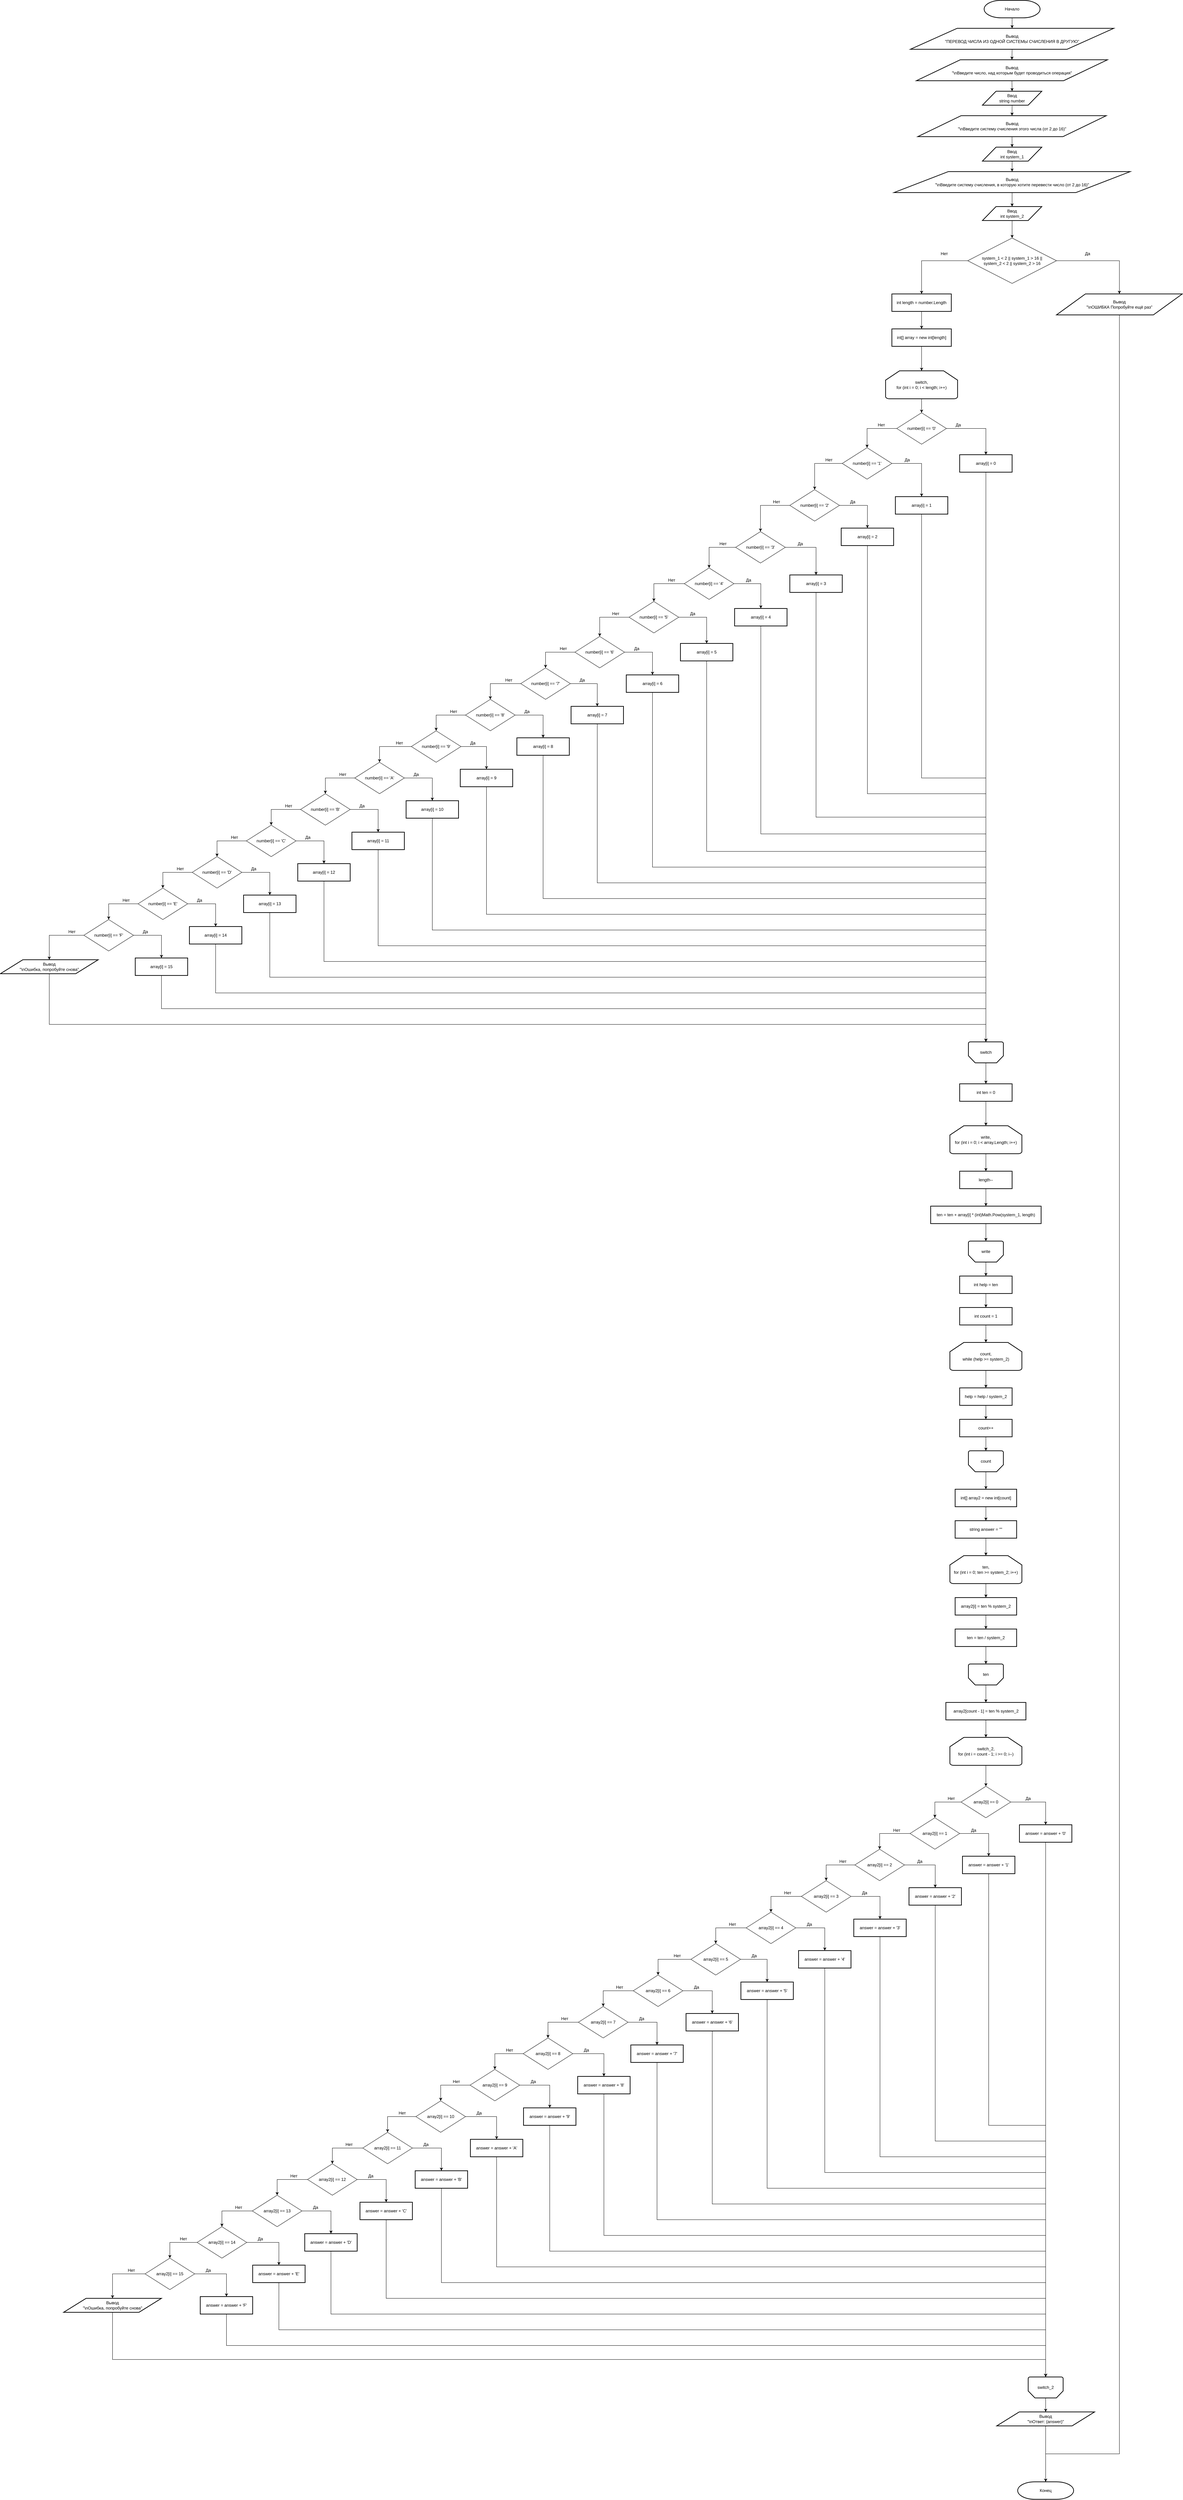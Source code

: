 <mxfile version="21.2.3" type="device">
  <diagram name="Страница 1" id="Z9K1tNPKtI9AY-vkeQpS">
    <mxGraphModel dx="10478" dy="3980" grid="1" gridSize="10" guides="1" tooltips="1" connect="1" arrows="1" fold="1" page="1" pageScale="1" pageWidth="827" pageHeight="1169" math="0" shadow="0">
      <root>
        <mxCell id="0" />
        <mxCell id="1" parent="0" />
        <mxCell id="pIka6MXpzyor0xnJCcNd-1" style="edgeStyle=orthogonalEdgeStyle;rounded=0;orthogonalLoop=1;jettySize=auto;html=1;exitX=0.5;exitY=1;exitDx=0;exitDy=0;exitPerimeter=0;entryX=0.5;entryY=0;entryDx=0;entryDy=0;" parent="1" source="2JxqPy2QXHR2AHmcMR86-1" target="ryswpVJ10NMLdz56twCL-1" edge="1">
          <mxGeometry relative="1" as="geometry" />
        </mxCell>
        <mxCell id="2JxqPy2QXHR2AHmcMR86-1" value="Начало" style="strokeWidth=2;html=1;shape=mxgraph.flowchart.terminator;whiteSpace=wrap;" parent="1" vertex="1">
          <mxGeometry x="334" y="40" width="160" height="50" as="geometry" />
        </mxCell>
        <mxCell id="y6iR37TUsmi-EkFvCv-z-8" style="edgeStyle=orthogonalEdgeStyle;rounded=0;orthogonalLoop=1;jettySize=auto;html=1;exitX=0.5;exitY=1;exitDx=0;exitDy=0;entryX=0.5;entryY=0;entryDx=0;entryDy=0;" parent="1" source="5HvoogiQ1ebR22sNOO8Z-6" target="y6iR37TUsmi-EkFvCv-z-7" edge="1">
          <mxGeometry relative="1" as="geometry" />
        </mxCell>
        <mxCell id="5HvoogiQ1ebR22sNOO8Z-6" value="int length = number.Length" style="rounded=1;whiteSpace=wrap;html=1;absoluteArcSize=1;arcSize=0;strokeWidth=2;" parent="1" vertex="1">
          <mxGeometry x="70" y="880" width="170" height="50" as="geometry" />
        </mxCell>
        <mxCell id="y6iR37TUsmi-EkFvCv-z-11" style="edgeStyle=orthogonalEdgeStyle;rounded=0;orthogonalLoop=1;jettySize=auto;html=1;exitX=0.5;exitY=1;exitDx=0;exitDy=0;exitPerimeter=0;entryX=0.5;entryY=0;entryDx=0;entryDy=0;" parent="1" source="5HvoogiQ1ebR22sNOO8Z-12" target="y6iR37TUsmi-EkFvCv-z-10" edge="1">
          <mxGeometry relative="1" as="geometry" />
        </mxCell>
        <mxCell id="5HvoogiQ1ebR22sNOO8Z-12" value="switch,&lt;br&gt;for (int i = 0; i &amp;lt; length; i++)" style="strokeWidth=2;html=1;shape=mxgraph.flowchart.loop_limit;whiteSpace=wrap;" parent="1" vertex="1">
          <mxGeometry x="52" y="1100" width="206" height="80" as="geometry" />
        </mxCell>
        <mxCell id="pIka6MXpzyor0xnJCcNd-3" style="edgeStyle=orthogonalEdgeStyle;rounded=0;orthogonalLoop=1;jettySize=auto;html=1;exitX=0.5;exitY=1;exitDx=0;exitDy=0;entryX=0.5;entryY=0;entryDx=0;entryDy=0;" parent="1" source="ryswpVJ10NMLdz56twCL-1" target="pIka6MXpzyor0xnJCcNd-2" edge="1">
          <mxGeometry relative="1" as="geometry" />
        </mxCell>
        <mxCell id="ryswpVJ10NMLdz56twCL-1" value="Вывод&lt;br&gt;&quot;ПЕРЕВОД ЧИСЛА ИЗ ОДНОЙ СИСТЕМЫ СЧИСЛЕНИЯ В ДРУГУЮ&quot;" style="shape=parallelogram;html=1;strokeWidth=2;perimeter=parallelogramPerimeter;whiteSpace=wrap;rounded=1;arcSize=0;size=0.23;" parent="1" vertex="1">
          <mxGeometry x="123" y="120" width="582" height="60" as="geometry" />
        </mxCell>
        <mxCell id="ryswpVJ10NMLdz56twCL-5" value="" style="group" parent="1" vertex="1" connectable="0">
          <mxGeometry x="289" y="3020" width="100" height="60" as="geometry" />
        </mxCell>
        <mxCell id="ryswpVJ10NMLdz56twCL-3" value="" style="strokeWidth=2;html=1;shape=mxgraph.flowchart.loop_limit;whiteSpace=wrap;rotation=-180;" parent="ryswpVJ10NMLdz56twCL-5" vertex="1">
          <mxGeometry width="100" height="60" as="geometry" />
        </mxCell>
        <mxCell id="ryswpVJ10NMLdz56twCL-4" value="switch" style="text;html=1;strokeColor=none;fillColor=none;align=center;verticalAlign=middle;whiteSpace=wrap;rounded=0;" parent="ryswpVJ10NMLdz56twCL-5" vertex="1">
          <mxGeometry x="20" y="15" width="60" height="30" as="geometry" />
        </mxCell>
        <mxCell id="y6iR37TUsmi-EkFvCv-z-5" style="edgeStyle=orthogonalEdgeStyle;rounded=0;orthogonalLoop=1;jettySize=auto;html=1;exitX=1;exitY=0.5;exitDx=0;exitDy=0;entryX=0.5;entryY=0;entryDx=0;entryDy=0;" parent="1" source="EwrpvE9RAgZ8z1VkeaF3-3" target="y6iR37TUsmi-EkFvCv-z-4" edge="1">
          <mxGeometry relative="1" as="geometry" />
        </mxCell>
        <mxCell id="y6iR37TUsmi-EkFvCv-z-6" style="edgeStyle=orthogonalEdgeStyle;rounded=0;orthogonalLoop=1;jettySize=auto;html=1;exitX=0;exitY=0.5;exitDx=0;exitDy=0;entryX=0.5;entryY=0;entryDx=0;entryDy=0;" parent="1" source="EwrpvE9RAgZ8z1VkeaF3-3" target="5HvoogiQ1ebR22sNOO8Z-6" edge="1">
          <mxGeometry relative="1" as="geometry" />
        </mxCell>
        <mxCell id="EwrpvE9RAgZ8z1VkeaF3-3" value="system_1 &amp;lt; 2 || system_1 &amp;gt; 16 ||&lt;br&gt;system_2 &amp;lt; 2 || system_2 &amp;gt; 16" style="rhombus;whiteSpace=wrap;html=1;" parent="1" vertex="1">
          <mxGeometry x="287" y="720" width="254" height="130" as="geometry" />
        </mxCell>
        <mxCell id="EwrpvE9RAgZ8z1VkeaF3-10" value="Да" style="text;html=1;strokeColor=none;fillColor=none;align=center;verticalAlign=middle;whiteSpace=wrap;rounded=0;" parent="1" vertex="1">
          <mxGeometry x="600" y="750" width="60" height="30" as="geometry" />
        </mxCell>
        <mxCell id="EwrpvE9RAgZ8z1VkeaF3-16" value="Нет" style="text;html=1;strokeColor=none;fillColor=none;align=center;verticalAlign=middle;whiteSpace=wrap;rounded=0;" parent="1" vertex="1">
          <mxGeometry x="190" y="750" width="60" height="30" as="geometry" />
        </mxCell>
        <mxCell id="EwrpvE9RAgZ8z1VkeaF3-70" value="Конец" style="strokeWidth=2;html=1;shape=mxgraph.flowchart.terminator;whiteSpace=wrap;" parent="1" vertex="1">
          <mxGeometry x="430" y="7140" width="160" height="50" as="geometry" />
        </mxCell>
        <mxCell id="pIka6MXpzyor0xnJCcNd-5" style="edgeStyle=orthogonalEdgeStyle;rounded=0;orthogonalLoop=1;jettySize=auto;html=1;exitX=0.5;exitY=1;exitDx=0;exitDy=0;entryX=0.5;entryY=0;entryDx=0;entryDy=0;" parent="1" source="pIka6MXpzyor0xnJCcNd-2" target="pIka6MXpzyor0xnJCcNd-4" edge="1">
          <mxGeometry relative="1" as="geometry" />
        </mxCell>
        <mxCell id="pIka6MXpzyor0xnJCcNd-2" value="Вывод&lt;br&gt;&quot;\nВведите число, над которым будет проводиться операция&quot;" style="shape=parallelogram;html=1;strokeWidth=2;perimeter=parallelogramPerimeter;whiteSpace=wrap;rounded=1;arcSize=0;size=0.23;" parent="1" vertex="1">
          <mxGeometry x="140" y="210" width="547" height="60" as="geometry" />
        </mxCell>
        <mxCell id="pIka6MXpzyor0xnJCcNd-7" style="edgeStyle=orthogonalEdgeStyle;rounded=0;orthogonalLoop=1;jettySize=auto;html=1;exitX=0.5;exitY=1;exitDx=0;exitDy=0;entryX=0.5;entryY=0;entryDx=0;entryDy=0;" parent="1" source="pIka6MXpzyor0xnJCcNd-4" target="pIka6MXpzyor0xnJCcNd-6" edge="1">
          <mxGeometry relative="1" as="geometry" />
        </mxCell>
        <mxCell id="pIka6MXpzyor0xnJCcNd-4" value="Ввод&lt;br&gt;string number" style="shape=parallelogram;html=1;strokeWidth=2;perimeter=parallelogramPerimeter;whiteSpace=wrap;rounded=1;arcSize=0;size=0.23;" parent="1" vertex="1">
          <mxGeometry x="329" y="300" width="170" height="40" as="geometry" />
        </mxCell>
        <mxCell id="pIka6MXpzyor0xnJCcNd-9" style="edgeStyle=orthogonalEdgeStyle;rounded=0;orthogonalLoop=1;jettySize=auto;html=1;exitX=0.5;exitY=1;exitDx=0;exitDy=0;entryX=0.5;entryY=0;entryDx=0;entryDy=0;" parent="1" source="pIka6MXpzyor0xnJCcNd-6" target="pIka6MXpzyor0xnJCcNd-8" edge="1">
          <mxGeometry relative="1" as="geometry" />
        </mxCell>
        <mxCell id="pIka6MXpzyor0xnJCcNd-6" value="Вывод&lt;br&gt;&quot;\nВведите систему счисления этого числа (от 2 до 16)&quot;" style="shape=parallelogram;html=1;strokeWidth=2;perimeter=parallelogramPerimeter;whiteSpace=wrap;rounded=1;arcSize=0;size=0.23;" parent="1" vertex="1">
          <mxGeometry x="144" y="370" width="539.5" height="60" as="geometry" />
        </mxCell>
        <mxCell id="pIka6MXpzyor0xnJCcNd-11" style="edgeStyle=orthogonalEdgeStyle;rounded=0;orthogonalLoop=1;jettySize=auto;html=1;exitX=0.5;exitY=1;exitDx=0;exitDy=0;entryX=0.5;entryY=0;entryDx=0;entryDy=0;" parent="1" source="pIka6MXpzyor0xnJCcNd-8" target="pIka6MXpzyor0xnJCcNd-10" edge="1">
          <mxGeometry relative="1" as="geometry" />
        </mxCell>
        <mxCell id="pIka6MXpzyor0xnJCcNd-8" value="Ввод&lt;br&gt;int system_1" style="shape=parallelogram;html=1;strokeWidth=2;perimeter=parallelogramPerimeter;whiteSpace=wrap;rounded=1;arcSize=0;size=0.23;" parent="1" vertex="1">
          <mxGeometry x="329" y="460" width="170" height="40" as="geometry" />
        </mxCell>
        <mxCell id="y6iR37TUsmi-EkFvCv-z-2" style="edgeStyle=orthogonalEdgeStyle;rounded=0;orthogonalLoop=1;jettySize=auto;html=1;exitX=0.5;exitY=1;exitDx=0;exitDy=0;entryX=0.5;entryY=0;entryDx=0;entryDy=0;" parent="1" source="pIka6MXpzyor0xnJCcNd-10" target="y6iR37TUsmi-EkFvCv-z-1" edge="1">
          <mxGeometry relative="1" as="geometry" />
        </mxCell>
        <mxCell id="pIka6MXpzyor0xnJCcNd-10" value="Вывод&lt;br&gt;&quot;\nВведите систему счисления, в которую хотите перевести число (от 2 до 16)&quot;" style="shape=parallelogram;html=1;strokeWidth=2;perimeter=parallelogramPerimeter;whiteSpace=wrap;rounded=1;arcSize=0;size=0.23;" parent="1" vertex="1">
          <mxGeometry x="76" y="530" width="676" height="60" as="geometry" />
        </mxCell>
        <mxCell id="y6iR37TUsmi-EkFvCv-z-3" style="edgeStyle=orthogonalEdgeStyle;rounded=0;orthogonalLoop=1;jettySize=auto;html=1;exitX=0.5;exitY=1;exitDx=0;exitDy=0;entryX=0.5;entryY=0;entryDx=0;entryDy=0;" parent="1" source="y6iR37TUsmi-EkFvCv-z-1" target="EwrpvE9RAgZ8z1VkeaF3-3" edge="1">
          <mxGeometry relative="1" as="geometry" />
        </mxCell>
        <mxCell id="y6iR37TUsmi-EkFvCv-z-1" value="Ввод&lt;br&gt;int system_2" style="shape=parallelogram;html=1;strokeWidth=2;perimeter=parallelogramPerimeter;whiteSpace=wrap;rounded=1;arcSize=0;size=0.23;" parent="1" vertex="1">
          <mxGeometry x="329" y="630" width="170" height="40" as="geometry" />
        </mxCell>
        <mxCell id="PO-uQxTyWHfl-qAaZjU4-255" style="edgeStyle=orthogonalEdgeStyle;rounded=0;orthogonalLoop=1;jettySize=auto;html=1;exitX=0.5;exitY=1;exitDx=0;exitDy=0;entryX=0.5;entryY=0;entryDx=0;entryDy=0;entryPerimeter=0;" edge="1" parent="1" source="y6iR37TUsmi-EkFvCv-z-4" target="EwrpvE9RAgZ8z1VkeaF3-70">
          <mxGeometry relative="1" as="geometry">
            <Array as="points">
              <mxPoint x="721" y="7060" />
              <mxPoint x="510" y="7060" />
            </Array>
          </mxGeometry>
        </mxCell>
        <mxCell id="y6iR37TUsmi-EkFvCv-z-4" value="Вывод&lt;br&gt;&quot;\nОШИБКА Попробуйте ещё раз&quot;" style="shape=parallelogram;html=1;strokeWidth=2;perimeter=parallelogramPerimeter;whiteSpace=wrap;rounded=1;arcSize=0;size=0.23;" parent="1" vertex="1">
          <mxGeometry x="541" y="880" width="360" height="60" as="geometry" />
        </mxCell>
        <mxCell id="y6iR37TUsmi-EkFvCv-z-9" style="edgeStyle=orthogonalEdgeStyle;rounded=0;orthogonalLoop=1;jettySize=auto;html=1;exitX=0.5;exitY=1;exitDx=0;exitDy=0;entryX=0.5;entryY=0;entryDx=0;entryDy=0;entryPerimeter=0;" parent="1" source="y6iR37TUsmi-EkFvCv-z-7" target="5HvoogiQ1ebR22sNOO8Z-12" edge="1">
          <mxGeometry relative="1" as="geometry" />
        </mxCell>
        <mxCell id="y6iR37TUsmi-EkFvCv-z-7" value="int[] array = new int[length]" style="rounded=1;whiteSpace=wrap;html=1;absoluteArcSize=1;arcSize=0;strokeWidth=2;" parent="1" vertex="1">
          <mxGeometry x="70" y="980" width="170" height="50" as="geometry" />
        </mxCell>
        <mxCell id="y6iR37TUsmi-EkFvCv-z-13" style="edgeStyle=orthogonalEdgeStyle;rounded=0;orthogonalLoop=1;jettySize=auto;html=1;exitX=1;exitY=0.5;exitDx=0;exitDy=0;entryX=0.5;entryY=0;entryDx=0;entryDy=0;" parent="1" source="y6iR37TUsmi-EkFvCv-z-10" target="y6iR37TUsmi-EkFvCv-z-12" edge="1">
          <mxGeometry relative="1" as="geometry" />
        </mxCell>
        <mxCell id="y6iR37TUsmi-EkFvCv-z-16" style="edgeStyle=orthogonalEdgeStyle;rounded=0;orthogonalLoop=1;jettySize=auto;html=1;exitX=0;exitY=0.5;exitDx=0;exitDy=0;entryX=0.5;entryY=0;entryDx=0;entryDy=0;" parent="1" source="y6iR37TUsmi-EkFvCv-z-10" target="y6iR37TUsmi-EkFvCv-z-15" edge="1">
          <mxGeometry relative="1" as="geometry" />
        </mxCell>
        <mxCell id="y6iR37TUsmi-EkFvCv-z-10" value="number[i] ==&amp;nbsp;&#39;0&#39;" style="rhombus;whiteSpace=wrap;html=1;" parent="1" vertex="1">
          <mxGeometry x="84" y="1220" width="142" height="90" as="geometry" />
        </mxCell>
        <mxCell id="PO-uQxTyWHfl-qAaZjU4-61" style="edgeStyle=orthogonalEdgeStyle;rounded=0;orthogonalLoop=1;jettySize=auto;html=1;exitX=0.5;exitY=1;exitDx=0;exitDy=0;entryX=0.5;entryY=1;entryDx=0;entryDy=0;entryPerimeter=0;" edge="1" parent="1" source="y6iR37TUsmi-EkFvCv-z-12" target="ryswpVJ10NMLdz56twCL-3">
          <mxGeometry relative="1" as="geometry" />
        </mxCell>
        <mxCell id="y6iR37TUsmi-EkFvCv-z-12" value="array[i] = 0" style="rounded=1;whiteSpace=wrap;html=1;absoluteArcSize=1;arcSize=0;strokeWidth=2;" parent="1" vertex="1">
          <mxGeometry x="264" y="1340" width="150" height="50" as="geometry" />
        </mxCell>
        <mxCell id="y6iR37TUsmi-EkFvCv-z-14" value="Да" style="text;html=1;strokeColor=none;fillColor=none;align=center;verticalAlign=middle;whiteSpace=wrap;rounded=0;" parent="1" vertex="1">
          <mxGeometry x="230" y="1240" width="60" height="30" as="geometry" />
        </mxCell>
        <mxCell id="y6iR37TUsmi-EkFvCv-z-20" style="edgeStyle=orthogonalEdgeStyle;rounded=0;orthogonalLoop=1;jettySize=auto;html=1;exitX=1;exitY=0.5;exitDx=0;exitDy=0;entryX=0.5;entryY=0;entryDx=0;entryDy=0;" parent="1" source="y6iR37TUsmi-EkFvCv-z-15" target="y6iR37TUsmi-EkFvCv-z-18" edge="1">
          <mxGeometry relative="1" as="geometry" />
        </mxCell>
        <mxCell id="y6iR37TUsmi-EkFvCv-z-21" style="edgeStyle=orthogonalEdgeStyle;rounded=0;orthogonalLoop=1;jettySize=auto;html=1;exitX=0;exitY=0.5;exitDx=0;exitDy=0;entryX=0.5;entryY=0;entryDx=0;entryDy=0;" parent="1" source="y6iR37TUsmi-EkFvCv-z-15" target="y6iR37TUsmi-EkFvCv-z-19" edge="1">
          <mxGeometry relative="1" as="geometry" />
        </mxCell>
        <mxCell id="y6iR37TUsmi-EkFvCv-z-15" value="number[i] ==&amp;nbsp;&#39;1&#39;" style="rhombus;whiteSpace=wrap;html=1;" parent="1" vertex="1">
          <mxGeometry x="-72" y="1320" width="142" height="90" as="geometry" />
        </mxCell>
        <mxCell id="y6iR37TUsmi-EkFvCv-z-17" value="Нет" style="text;html=1;strokeColor=none;fillColor=none;align=center;verticalAlign=middle;whiteSpace=wrap;rounded=0;" parent="1" vertex="1">
          <mxGeometry x="10" y="1240" width="60" height="30" as="geometry" />
        </mxCell>
        <mxCell id="PO-uQxTyWHfl-qAaZjU4-62" style="edgeStyle=orthogonalEdgeStyle;rounded=0;orthogonalLoop=1;jettySize=auto;html=1;exitX=0.5;exitY=1;exitDx=0;exitDy=0;entryX=0.5;entryY=1;entryDx=0;entryDy=0;entryPerimeter=0;" edge="1" parent="1" source="y6iR37TUsmi-EkFvCv-z-18" target="ryswpVJ10NMLdz56twCL-3">
          <mxGeometry relative="1" as="geometry" />
        </mxCell>
        <mxCell id="y6iR37TUsmi-EkFvCv-z-18" value="array[i] = 1" style="rounded=1;whiteSpace=wrap;html=1;absoluteArcSize=1;arcSize=0;strokeWidth=2;" parent="1" vertex="1">
          <mxGeometry x="80" y="1460" width="150" height="50" as="geometry" />
        </mxCell>
        <mxCell id="y6iR37TUsmi-EkFvCv-z-28" style="edgeStyle=orthogonalEdgeStyle;rounded=0;orthogonalLoop=1;jettySize=auto;html=1;exitX=1;exitY=0.5;exitDx=0;exitDy=0;entryX=0.5;entryY=0;entryDx=0;entryDy=0;" parent="1" source="y6iR37TUsmi-EkFvCv-z-19" target="y6iR37TUsmi-EkFvCv-z-26" edge="1">
          <mxGeometry relative="1" as="geometry" />
        </mxCell>
        <mxCell id="y6iR37TUsmi-EkFvCv-z-29" style="edgeStyle=orthogonalEdgeStyle;rounded=0;orthogonalLoop=1;jettySize=auto;html=1;exitX=0;exitY=0.5;exitDx=0;exitDy=0;entryX=0.5;entryY=0;entryDx=0;entryDy=0;" parent="1" source="y6iR37TUsmi-EkFvCv-z-19" target="y6iR37TUsmi-EkFvCv-z-27" edge="1">
          <mxGeometry relative="1" as="geometry" />
        </mxCell>
        <mxCell id="y6iR37TUsmi-EkFvCv-z-19" value="number[i] ==&amp;nbsp;&#39;2&#39;" style="rhombus;whiteSpace=wrap;html=1;" parent="1" vertex="1">
          <mxGeometry x="-222" y="1440" width="142" height="90" as="geometry" />
        </mxCell>
        <mxCell id="y6iR37TUsmi-EkFvCv-z-22" value="Да" style="text;html=1;strokeColor=none;fillColor=none;align=center;verticalAlign=middle;whiteSpace=wrap;rounded=0;" parent="1" vertex="1">
          <mxGeometry x="84" y="1340" width="60" height="30" as="geometry" />
        </mxCell>
        <mxCell id="y6iR37TUsmi-EkFvCv-z-25" value="Нет" style="text;html=1;strokeColor=none;fillColor=none;align=center;verticalAlign=middle;whiteSpace=wrap;rounded=0;" parent="1" vertex="1">
          <mxGeometry x="-140" y="1340" width="60" height="30" as="geometry" />
        </mxCell>
        <mxCell id="PO-uQxTyWHfl-qAaZjU4-63" style="edgeStyle=orthogonalEdgeStyle;rounded=0;orthogonalLoop=1;jettySize=auto;html=1;exitX=0.5;exitY=1;exitDx=0;exitDy=0;entryX=0.5;entryY=1;entryDx=0;entryDy=0;entryPerimeter=0;" edge="1" parent="1" source="y6iR37TUsmi-EkFvCv-z-26" target="ryswpVJ10NMLdz56twCL-3">
          <mxGeometry relative="1" as="geometry" />
        </mxCell>
        <mxCell id="y6iR37TUsmi-EkFvCv-z-26" value="array[i] = 2" style="rounded=1;whiteSpace=wrap;html=1;absoluteArcSize=1;arcSize=0;strokeWidth=2;" parent="1" vertex="1">
          <mxGeometry x="-75" y="1550" width="150" height="50" as="geometry" />
        </mxCell>
        <mxCell id="S7bS6tHaIBXnBs84Avd1-3" style="edgeStyle=orthogonalEdgeStyle;rounded=0;orthogonalLoop=1;jettySize=auto;html=1;exitX=1;exitY=0.5;exitDx=0;exitDy=0;entryX=0.5;entryY=0;entryDx=0;entryDy=0;" parent="1" source="y6iR37TUsmi-EkFvCv-z-27" target="S7bS6tHaIBXnBs84Avd1-1" edge="1">
          <mxGeometry relative="1" as="geometry" />
        </mxCell>
        <mxCell id="S7bS6tHaIBXnBs84Avd1-4" style="edgeStyle=orthogonalEdgeStyle;rounded=0;orthogonalLoop=1;jettySize=auto;html=1;exitX=0;exitY=0.5;exitDx=0;exitDy=0;entryX=0.5;entryY=0;entryDx=0;entryDy=0;" parent="1" source="y6iR37TUsmi-EkFvCv-z-27" target="S7bS6tHaIBXnBs84Avd1-2" edge="1">
          <mxGeometry relative="1" as="geometry" />
        </mxCell>
        <mxCell id="y6iR37TUsmi-EkFvCv-z-27" value="number[i] ==&amp;nbsp;&#39;3&#39;" style="rhombus;whiteSpace=wrap;html=1;" parent="1" vertex="1">
          <mxGeometry x="-377" y="1560" width="142" height="90" as="geometry" />
        </mxCell>
        <mxCell id="y6iR37TUsmi-EkFvCv-z-30" value="Да" style="text;html=1;strokeColor=none;fillColor=none;align=center;verticalAlign=middle;whiteSpace=wrap;rounded=0;" parent="1" vertex="1">
          <mxGeometry x="-72" y="1460" width="60" height="30" as="geometry" />
        </mxCell>
        <mxCell id="y6iR37TUsmi-EkFvCv-z-31" value="Нет" style="text;html=1;strokeColor=none;fillColor=none;align=center;verticalAlign=middle;whiteSpace=wrap;rounded=0;" parent="1" vertex="1">
          <mxGeometry x="-290" y="1460" width="60" height="30" as="geometry" />
        </mxCell>
        <mxCell id="PO-uQxTyWHfl-qAaZjU4-64" style="edgeStyle=orthogonalEdgeStyle;rounded=0;orthogonalLoop=1;jettySize=auto;html=1;exitX=0.5;exitY=1;exitDx=0;exitDy=0;entryX=0.5;entryY=1;entryDx=0;entryDy=0;entryPerimeter=0;" edge="1" parent="1" source="S7bS6tHaIBXnBs84Avd1-1" target="ryswpVJ10NMLdz56twCL-3">
          <mxGeometry relative="1" as="geometry" />
        </mxCell>
        <mxCell id="S7bS6tHaIBXnBs84Avd1-1" value="array[i] = 3" style="rounded=1;whiteSpace=wrap;html=1;absoluteArcSize=1;arcSize=0;strokeWidth=2;" parent="1" vertex="1">
          <mxGeometry x="-222" y="1684" width="150" height="50" as="geometry" />
        </mxCell>
        <mxCell id="S7bS6tHaIBXnBs84Avd1-9" style="edgeStyle=orthogonalEdgeStyle;rounded=0;orthogonalLoop=1;jettySize=auto;html=1;exitX=1;exitY=0.5;exitDx=0;exitDy=0;entryX=0.5;entryY=0;entryDx=0;entryDy=0;" parent="1" source="S7bS6tHaIBXnBs84Avd1-2" target="S7bS6tHaIBXnBs84Avd1-7" edge="1">
          <mxGeometry relative="1" as="geometry" />
        </mxCell>
        <mxCell id="S7bS6tHaIBXnBs84Avd1-10" style="edgeStyle=orthogonalEdgeStyle;rounded=0;orthogonalLoop=1;jettySize=auto;html=1;exitX=0;exitY=0.5;exitDx=0;exitDy=0;entryX=0.5;entryY=0;entryDx=0;entryDy=0;" parent="1" source="S7bS6tHaIBXnBs84Avd1-2" target="S7bS6tHaIBXnBs84Avd1-8" edge="1">
          <mxGeometry relative="1" as="geometry" />
        </mxCell>
        <mxCell id="S7bS6tHaIBXnBs84Avd1-2" value="number[i] ==&amp;nbsp;&#39;4&#39;" style="rhombus;whiteSpace=wrap;html=1;" parent="1" vertex="1">
          <mxGeometry x="-524" y="1664" width="142" height="90" as="geometry" />
        </mxCell>
        <mxCell id="S7bS6tHaIBXnBs84Avd1-5" value="Нет" style="text;html=1;strokeColor=none;fillColor=none;align=center;verticalAlign=middle;whiteSpace=wrap;rounded=0;" parent="1" vertex="1">
          <mxGeometry x="-443" y="1580" width="60" height="30" as="geometry" />
        </mxCell>
        <mxCell id="S7bS6tHaIBXnBs84Avd1-6" value="Да" style="text;html=1;strokeColor=none;fillColor=none;align=center;verticalAlign=middle;whiteSpace=wrap;rounded=0;" parent="1" vertex="1">
          <mxGeometry x="-222" y="1580" width="60" height="30" as="geometry" />
        </mxCell>
        <mxCell id="PO-uQxTyWHfl-qAaZjU4-65" style="edgeStyle=orthogonalEdgeStyle;rounded=0;orthogonalLoop=1;jettySize=auto;html=1;exitX=0.5;exitY=1;exitDx=0;exitDy=0;entryX=0.5;entryY=1;entryDx=0;entryDy=0;entryPerimeter=0;" edge="1" parent="1" source="S7bS6tHaIBXnBs84Avd1-7" target="ryswpVJ10NMLdz56twCL-3">
          <mxGeometry relative="1" as="geometry" />
        </mxCell>
        <mxCell id="S7bS6tHaIBXnBs84Avd1-7" value="array[i] = 4" style="rounded=1;whiteSpace=wrap;html=1;absoluteArcSize=1;arcSize=0;strokeWidth=2;" parent="1" vertex="1">
          <mxGeometry x="-380" y="1780" width="150" height="50" as="geometry" />
        </mxCell>
        <mxCell id="S7bS6tHaIBXnBs84Avd1-15" style="edgeStyle=orthogonalEdgeStyle;rounded=0;orthogonalLoop=1;jettySize=auto;html=1;exitX=1;exitY=0.5;exitDx=0;exitDy=0;entryX=0.5;entryY=0;entryDx=0;entryDy=0;" parent="1" source="S7bS6tHaIBXnBs84Avd1-8" target="S7bS6tHaIBXnBs84Avd1-13" edge="1">
          <mxGeometry relative="1" as="geometry" />
        </mxCell>
        <mxCell id="S7bS6tHaIBXnBs84Avd1-16" style="edgeStyle=orthogonalEdgeStyle;rounded=0;orthogonalLoop=1;jettySize=auto;html=1;exitX=0;exitY=0.5;exitDx=0;exitDy=0;entryX=0.5;entryY=0;entryDx=0;entryDy=0;" parent="1" source="S7bS6tHaIBXnBs84Avd1-8" target="S7bS6tHaIBXnBs84Avd1-14" edge="1">
          <mxGeometry relative="1" as="geometry" />
        </mxCell>
        <mxCell id="S7bS6tHaIBXnBs84Avd1-8" value="number[i] ==&amp;nbsp;&#39;5&#39;" style="rhombus;whiteSpace=wrap;html=1;" parent="1" vertex="1">
          <mxGeometry x="-682" y="1760" width="142" height="90" as="geometry" />
        </mxCell>
        <mxCell id="S7bS6tHaIBXnBs84Avd1-11" value="Да" style="text;html=1;strokeColor=none;fillColor=none;align=center;verticalAlign=middle;whiteSpace=wrap;rounded=0;" parent="1" vertex="1">
          <mxGeometry x="-370" y="1684" width="60" height="30" as="geometry" />
        </mxCell>
        <mxCell id="S7bS6tHaIBXnBs84Avd1-12" value="Нет" style="text;html=1;strokeColor=none;fillColor=none;align=center;verticalAlign=middle;whiteSpace=wrap;rounded=0;" parent="1" vertex="1">
          <mxGeometry x="-590" y="1684" width="60" height="30" as="geometry" />
        </mxCell>
        <mxCell id="PO-uQxTyWHfl-qAaZjU4-66" style="edgeStyle=orthogonalEdgeStyle;rounded=0;orthogonalLoop=1;jettySize=auto;html=1;exitX=0.5;exitY=1;exitDx=0;exitDy=0;entryX=0.5;entryY=1;entryDx=0;entryDy=0;entryPerimeter=0;" edge="1" parent="1" source="S7bS6tHaIBXnBs84Avd1-13" target="ryswpVJ10NMLdz56twCL-3">
          <mxGeometry relative="1" as="geometry" />
        </mxCell>
        <mxCell id="S7bS6tHaIBXnBs84Avd1-13" value="array[i] = 5" style="rounded=1;whiteSpace=wrap;html=1;absoluteArcSize=1;arcSize=0;strokeWidth=2;" parent="1" vertex="1">
          <mxGeometry x="-535" y="1880" width="150" height="50" as="geometry" />
        </mxCell>
        <mxCell id="S7bS6tHaIBXnBs84Avd1-21" style="edgeStyle=orthogonalEdgeStyle;rounded=0;orthogonalLoop=1;jettySize=auto;html=1;exitX=1;exitY=0.5;exitDx=0;exitDy=0;entryX=0.5;entryY=0;entryDx=0;entryDy=0;" parent="1" source="S7bS6tHaIBXnBs84Avd1-14" target="S7bS6tHaIBXnBs84Avd1-19" edge="1">
          <mxGeometry relative="1" as="geometry" />
        </mxCell>
        <mxCell id="S7bS6tHaIBXnBs84Avd1-22" style="edgeStyle=orthogonalEdgeStyle;rounded=0;orthogonalLoop=1;jettySize=auto;html=1;exitX=0;exitY=0.5;exitDx=0;exitDy=0;entryX=0.5;entryY=0;entryDx=0;entryDy=0;" parent="1" source="S7bS6tHaIBXnBs84Avd1-14" target="S7bS6tHaIBXnBs84Avd1-20" edge="1">
          <mxGeometry relative="1" as="geometry" />
        </mxCell>
        <mxCell id="S7bS6tHaIBXnBs84Avd1-14" value="number[i] ==&amp;nbsp;&#39;6&#39;" style="rhombus;whiteSpace=wrap;html=1;" parent="1" vertex="1">
          <mxGeometry x="-837" y="1860" width="142" height="90" as="geometry" />
        </mxCell>
        <mxCell id="S7bS6tHaIBXnBs84Avd1-17" value="Да" style="text;html=1;strokeColor=none;fillColor=none;align=center;verticalAlign=middle;whiteSpace=wrap;rounded=0;" parent="1" vertex="1">
          <mxGeometry x="-530" y="1780" width="60" height="30" as="geometry" />
        </mxCell>
        <mxCell id="S7bS6tHaIBXnBs84Avd1-18" value="Нет" style="text;html=1;strokeColor=none;fillColor=none;align=center;verticalAlign=middle;whiteSpace=wrap;rounded=0;" parent="1" vertex="1">
          <mxGeometry x="-750" y="1780" width="60" height="30" as="geometry" />
        </mxCell>
        <mxCell id="PO-uQxTyWHfl-qAaZjU4-67" style="edgeStyle=orthogonalEdgeStyle;rounded=0;orthogonalLoop=1;jettySize=auto;html=1;exitX=0.5;exitY=1;exitDx=0;exitDy=0;entryX=0.5;entryY=1;entryDx=0;entryDy=0;entryPerimeter=0;" edge="1" parent="1" source="S7bS6tHaIBXnBs84Avd1-19" target="ryswpVJ10NMLdz56twCL-3">
          <mxGeometry relative="1" as="geometry" />
        </mxCell>
        <mxCell id="S7bS6tHaIBXnBs84Avd1-19" value="array[i] = 6" style="rounded=1;whiteSpace=wrap;html=1;absoluteArcSize=1;arcSize=0;strokeWidth=2;" parent="1" vertex="1">
          <mxGeometry x="-690" y="1970" width="150" height="50" as="geometry" />
        </mxCell>
        <mxCell id="PO-uQxTyWHfl-qAaZjU4-3" style="edgeStyle=orthogonalEdgeStyle;rounded=0;orthogonalLoop=1;jettySize=auto;html=1;exitX=1;exitY=0.5;exitDx=0;exitDy=0;entryX=0.5;entryY=0;entryDx=0;entryDy=0;" edge="1" parent="1" source="S7bS6tHaIBXnBs84Avd1-20" target="PO-uQxTyWHfl-qAaZjU4-1">
          <mxGeometry relative="1" as="geometry" />
        </mxCell>
        <mxCell id="PO-uQxTyWHfl-qAaZjU4-4" style="edgeStyle=orthogonalEdgeStyle;rounded=0;orthogonalLoop=1;jettySize=auto;html=1;exitX=0;exitY=0.5;exitDx=0;exitDy=0;entryX=0.5;entryY=0;entryDx=0;entryDy=0;" edge="1" parent="1" source="S7bS6tHaIBXnBs84Avd1-20" target="PO-uQxTyWHfl-qAaZjU4-2">
          <mxGeometry relative="1" as="geometry" />
        </mxCell>
        <mxCell id="S7bS6tHaIBXnBs84Avd1-20" value="number[i] ==&amp;nbsp;&#39;7&#39;" style="rhombus;whiteSpace=wrap;html=1;" parent="1" vertex="1">
          <mxGeometry x="-992" y="1950" width="142" height="90" as="geometry" />
        </mxCell>
        <mxCell id="S7bS6tHaIBXnBs84Avd1-23" value="Да" style="text;html=1;strokeColor=none;fillColor=none;align=center;verticalAlign=middle;whiteSpace=wrap;rounded=0;" parent="1" vertex="1">
          <mxGeometry x="-690" y="1880" width="60" height="30" as="geometry" />
        </mxCell>
        <mxCell id="S7bS6tHaIBXnBs84Avd1-24" value="Нет" style="text;html=1;strokeColor=none;fillColor=none;align=center;verticalAlign=middle;whiteSpace=wrap;rounded=0;" parent="1" vertex="1">
          <mxGeometry x="-900" y="1880" width="60" height="30" as="geometry" />
        </mxCell>
        <mxCell id="PO-uQxTyWHfl-qAaZjU4-68" style="edgeStyle=orthogonalEdgeStyle;rounded=0;orthogonalLoop=1;jettySize=auto;html=1;exitX=0.5;exitY=1;exitDx=0;exitDy=0;entryX=0.5;entryY=1;entryDx=0;entryDy=0;entryPerimeter=0;" edge="1" parent="1" source="PO-uQxTyWHfl-qAaZjU4-1" target="ryswpVJ10NMLdz56twCL-3">
          <mxGeometry relative="1" as="geometry" />
        </mxCell>
        <mxCell id="PO-uQxTyWHfl-qAaZjU4-1" value="array[i] = 7" style="rounded=1;whiteSpace=wrap;html=1;absoluteArcSize=1;arcSize=0;strokeWidth=2;" vertex="1" parent="1">
          <mxGeometry x="-848" y="2060" width="150" height="50" as="geometry" />
        </mxCell>
        <mxCell id="PO-uQxTyWHfl-qAaZjU4-9" style="edgeStyle=orthogonalEdgeStyle;rounded=0;orthogonalLoop=1;jettySize=auto;html=1;exitX=1;exitY=0.5;exitDx=0;exitDy=0;entryX=0.5;entryY=0;entryDx=0;entryDy=0;" edge="1" parent="1" source="PO-uQxTyWHfl-qAaZjU4-2" target="PO-uQxTyWHfl-qAaZjU4-7">
          <mxGeometry relative="1" as="geometry" />
        </mxCell>
        <mxCell id="PO-uQxTyWHfl-qAaZjU4-10" style="edgeStyle=orthogonalEdgeStyle;rounded=0;orthogonalLoop=1;jettySize=auto;html=1;exitX=0;exitY=0.5;exitDx=0;exitDy=0;entryX=0.5;entryY=0;entryDx=0;entryDy=0;" edge="1" parent="1" source="PO-uQxTyWHfl-qAaZjU4-2" target="PO-uQxTyWHfl-qAaZjU4-8">
          <mxGeometry relative="1" as="geometry" />
        </mxCell>
        <mxCell id="PO-uQxTyWHfl-qAaZjU4-2" value="number[i] ==&amp;nbsp;&#39;8&#39;" style="rhombus;whiteSpace=wrap;html=1;" vertex="1" parent="1">
          <mxGeometry x="-1150" y="2040" width="142" height="90" as="geometry" />
        </mxCell>
        <mxCell id="PO-uQxTyWHfl-qAaZjU4-5" value="Да" style="text;html=1;strokeColor=none;fillColor=none;align=center;verticalAlign=middle;whiteSpace=wrap;rounded=0;" vertex="1" parent="1">
          <mxGeometry x="-846" y="1970" width="60" height="30" as="geometry" />
        </mxCell>
        <mxCell id="PO-uQxTyWHfl-qAaZjU4-6" value="Нет" style="text;html=1;strokeColor=none;fillColor=none;align=center;verticalAlign=middle;whiteSpace=wrap;rounded=0;" vertex="1" parent="1">
          <mxGeometry x="-1056" y="1970" width="60" height="30" as="geometry" />
        </mxCell>
        <mxCell id="PO-uQxTyWHfl-qAaZjU4-69" style="edgeStyle=orthogonalEdgeStyle;rounded=0;orthogonalLoop=1;jettySize=auto;html=1;exitX=0.5;exitY=1;exitDx=0;exitDy=0;entryX=0.5;entryY=1;entryDx=0;entryDy=0;entryPerimeter=0;" edge="1" parent="1" source="PO-uQxTyWHfl-qAaZjU4-7" target="ryswpVJ10NMLdz56twCL-3">
          <mxGeometry relative="1" as="geometry" />
        </mxCell>
        <mxCell id="PO-uQxTyWHfl-qAaZjU4-7" value="array[i] = 8" style="rounded=1;whiteSpace=wrap;html=1;absoluteArcSize=1;arcSize=0;strokeWidth=2;" vertex="1" parent="1">
          <mxGeometry x="-1003" y="2150" width="150" height="50" as="geometry" />
        </mxCell>
        <mxCell id="PO-uQxTyWHfl-qAaZjU4-17" style="edgeStyle=orthogonalEdgeStyle;rounded=0;orthogonalLoop=1;jettySize=auto;html=1;exitX=1;exitY=0.5;exitDx=0;exitDy=0;entryX=0.5;entryY=0;entryDx=0;entryDy=0;" edge="1" parent="1" source="PO-uQxTyWHfl-qAaZjU4-8" target="PO-uQxTyWHfl-qAaZjU4-15">
          <mxGeometry relative="1" as="geometry" />
        </mxCell>
        <mxCell id="PO-uQxTyWHfl-qAaZjU4-18" style="edgeStyle=orthogonalEdgeStyle;rounded=0;orthogonalLoop=1;jettySize=auto;html=1;exitX=0;exitY=0.5;exitDx=0;exitDy=0;entryX=0.5;entryY=0;entryDx=0;entryDy=0;" edge="1" parent="1" source="PO-uQxTyWHfl-qAaZjU4-8" target="PO-uQxTyWHfl-qAaZjU4-16">
          <mxGeometry relative="1" as="geometry" />
        </mxCell>
        <mxCell id="PO-uQxTyWHfl-qAaZjU4-8" value="number[i] ==&amp;nbsp;&#39;9&#39;" style="rhombus;whiteSpace=wrap;html=1;" vertex="1" parent="1">
          <mxGeometry x="-1305" y="2130" width="142" height="90" as="geometry" />
        </mxCell>
        <mxCell id="PO-uQxTyWHfl-qAaZjU4-13" value="Да" style="text;html=1;strokeColor=none;fillColor=none;align=center;verticalAlign=middle;whiteSpace=wrap;rounded=0;" vertex="1" parent="1">
          <mxGeometry x="-1004" y="2060" width="60" height="30" as="geometry" />
        </mxCell>
        <mxCell id="PO-uQxTyWHfl-qAaZjU4-14" value="Нет" style="text;html=1;strokeColor=none;fillColor=none;align=center;verticalAlign=middle;whiteSpace=wrap;rounded=0;" vertex="1" parent="1">
          <mxGeometry x="-1214" y="2060" width="60" height="30" as="geometry" />
        </mxCell>
        <mxCell id="PO-uQxTyWHfl-qAaZjU4-71" style="edgeStyle=orthogonalEdgeStyle;rounded=0;orthogonalLoop=1;jettySize=auto;html=1;exitX=0.5;exitY=1;exitDx=0;exitDy=0;entryX=0.5;entryY=1;entryDx=0;entryDy=0;entryPerimeter=0;" edge="1" parent="1" source="PO-uQxTyWHfl-qAaZjU4-15" target="ryswpVJ10NMLdz56twCL-3">
          <mxGeometry relative="1" as="geometry" />
        </mxCell>
        <mxCell id="PO-uQxTyWHfl-qAaZjU4-15" value="array[i] = 9" style="rounded=1;whiteSpace=wrap;html=1;absoluteArcSize=1;arcSize=0;strokeWidth=2;" vertex="1" parent="1">
          <mxGeometry x="-1165" y="2240" width="150" height="50" as="geometry" />
        </mxCell>
        <mxCell id="PO-uQxTyWHfl-qAaZjU4-23" style="edgeStyle=orthogonalEdgeStyle;rounded=0;orthogonalLoop=1;jettySize=auto;html=1;exitX=1;exitY=0.5;exitDx=0;exitDy=0;entryX=0.5;entryY=0;entryDx=0;entryDy=0;" edge="1" parent="1" source="PO-uQxTyWHfl-qAaZjU4-16" target="PO-uQxTyWHfl-qAaZjU4-21">
          <mxGeometry relative="1" as="geometry" />
        </mxCell>
        <mxCell id="PO-uQxTyWHfl-qAaZjU4-24" style="edgeStyle=orthogonalEdgeStyle;rounded=0;orthogonalLoop=1;jettySize=auto;html=1;exitX=0;exitY=0.5;exitDx=0;exitDy=0;entryX=0.5;entryY=0;entryDx=0;entryDy=0;" edge="1" parent="1" source="PO-uQxTyWHfl-qAaZjU4-16" target="PO-uQxTyWHfl-qAaZjU4-22">
          <mxGeometry relative="1" as="geometry" />
        </mxCell>
        <mxCell id="PO-uQxTyWHfl-qAaZjU4-16" value="number[i] ==&amp;nbsp;&#39;A&#39;" style="rhombus;whiteSpace=wrap;html=1;" vertex="1" parent="1">
          <mxGeometry x="-1467" y="2220" width="142" height="90" as="geometry" />
        </mxCell>
        <mxCell id="PO-uQxTyWHfl-qAaZjU4-19" value="Да" style="text;html=1;strokeColor=none;fillColor=none;align=center;verticalAlign=middle;whiteSpace=wrap;rounded=0;" vertex="1" parent="1">
          <mxGeometry x="-1159" y="2150" width="60" height="30" as="geometry" />
        </mxCell>
        <mxCell id="PO-uQxTyWHfl-qAaZjU4-20" value="Нет" style="text;html=1;strokeColor=none;fillColor=none;align=center;verticalAlign=middle;whiteSpace=wrap;rounded=0;" vertex="1" parent="1">
          <mxGeometry x="-1369" y="2150" width="60" height="30" as="geometry" />
        </mxCell>
        <mxCell id="PO-uQxTyWHfl-qAaZjU4-72" style="edgeStyle=orthogonalEdgeStyle;rounded=0;orthogonalLoop=1;jettySize=auto;html=1;exitX=0.5;exitY=1;exitDx=0;exitDy=0;entryX=0.5;entryY=1;entryDx=0;entryDy=0;entryPerimeter=0;" edge="1" parent="1" source="PO-uQxTyWHfl-qAaZjU4-21" target="ryswpVJ10NMLdz56twCL-3">
          <mxGeometry relative="1" as="geometry" />
        </mxCell>
        <mxCell id="PO-uQxTyWHfl-qAaZjU4-21" value="array[i] = 10" style="rounded=1;whiteSpace=wrap;html=1;absoluteArcSize=1;arcSize=0;strokeWidth=2;" vertex="1" parent="1">
          <mxGeometry x="-1320" y="2330" width="150" height="50" as="geometry" />
        </mxCell>
        <mxCell id="PO-uQxTyWHfl-qAaZjU4-29" style="edgeStyle=orthogonalEdgeStyle;rounded=0;orthogonalLoop=1;jettySize=auto;html=1;exitX=1;exitY=0.5;exitDx=0;exitDy=0;entryX=0.5;entryY=0;entryDx=0;entryDy=0;" edge="1" parent="1" source="PO-uQxTyWHfl-qAaZjU4-22" target="PO-uQxTyWHfl-qAaZjU4-27">
          <mxGeometry relative="1" as="geometry" />
        </mxCell>
        <mxCell id="PO-uQxTyWHfl-qAaZjU4-30" style="edgeStyle=orthogonalEdgeStyle;rounded=0;orthogonalLoop=1;jettySize=auto;html=1;exitX=0;exitY=0.5;exitDx=0;exitDy=0;entryX=0.5;entryY=0;entryDx=0;entryDy=0;" edge="1" parent="1" source="PO-uQxTyWHfl-qAaZjU4-22" target="PO-uQxTyWHfl-qAaZjU4-28">
          <mxGeometry relative="1" as="geometry" />
        </mxCell>
        <mxCell id="PO-uQxTyWHfl-qAaZjU4-22" value="number[i] ==&amp;nbsp;&#39;B&#39;" style="rhombus;whiteSpace=wrap;html=1;" vertex="1" parent="1">
          <mxGeometry x="-1622" y="2310" width="142" height="90" as="geometry" />
        </mxCell>
        <mxCell id="PO-uQxTyWHfl-qAaZjU4-25" value="Да" style="text;html=1;strokeColor=none;fillColor=none;align=center;verticalAlign=middle;whiteSpace=wrap;rounded=0;" vertex="1" parent="1">
          <mxGeometry x="-1321" y="2240" width="60" height="30" as="geometry" />
        </mxCell>
        <mxCell id="PO-uQxTyWHfl-qAaZjU4-26" value="Нет" style="text;html=1;strokeColor=none;fillColor=none;align=center;verticalAlign=middle;whiteSpace=wrap;rounded=0;" vertex="1" parent="1">
          <mxGeometry x="-1531" y="2240" width="60" height="30" as="geometry" />
        </mxCell>
        <mxCell id="PO-uQxTyWHfl-qAaZjU4-73" style="edgeStyle=orthogonalEdgeStyle;rounded=0;orthogonalLoop=1;jettySize=auto;html=1;exitX=0.5;exitY=1;exitDx=0;exitDy=0;entryX=0.5;entryY=1;entryDx=0;entryDy=0;entryPerimeter=0;" edge="1" parent="1" source="PO-uQxTyWHfl-qAaZjU4-27" target="ryswpVJ10NMLdz56twCL-3">
          <mxGeometry relative="1" as="geometry" />
        </mxCell>
        <mxCell id="PO-uQxTyWHfl-qAaZjU4-27" value="array[i] = 11" style="rounded=1;whiteSpace=wrap;html=1;absoluteArcSize=1;arcSize=0;strokeWidth=2;" vertex="1" parent="1">
          <mxGeometry x="-1475" y="2420" width="150" height="50" as="geometry" />
        </mxCell>
        <mxCell id="PO-uQxTyWHfl-qAaZjU4-35" style="edgeStyle=orthogonalEdgeStyle;rounded=0;orthogonalLoop=1;jettySize=auto;html=1;exitX=1;exitY=0.5;exitDx=0;exitDy=0;entryX=0.5;entryY=0;entryDx=0;entryDy=0;" edge="1" parent="1" source="PO-uQxTyWHfl-qAaZjU4-28" target="PO-uQxTyWHfl-qAaZjU4-33">
          <mxGeometry relative="1" as="geometry" />
        </mxCell>
        <mxCell id="PO-uQxTyWHfl-qAaZjU4-36" style="edgeStyle=orthogonalEdgeStyle;rounded=0;orthogonalLoop=1;jettySize=auto;html=1;exitX=0;exitY=0.5;exitDx=0;exitDy=0;entryX=0.5;entryY=0;entryDx=0;entryDy=0;" edge="1" parent="1" source="PO-uQxTyWHfl-qAaZjU4-28" target="PO-uQxTyWHfl-qAaZjU4-34">
          <mxGeometry relative="1" as="geometry" />
        </mxCell>
        <mxCell id="PO-uQxTyWHfl-qAaZjU4-28" value="number[i] ==&amp;nbsp;&#39;C&#39;" style="rhombus;whiteSpace=wrap;html=1;" vertex="1" parent="1">
          <mxGeometry x="-1777" y="2400" width="142" height="90" as="geometry" />
        </mxCell>
        <mxCell id="PO-uQxTyWHfl-qAaZjU4-31" value="Да" style="text;html=1;strokeColor=none;fillColor=none;align=center;verticalAlign=middle;whiteSpace=wrap;rounded=0;" vertex="1" parent="1">
          <mxGeometry x="-1476" y="2330" width="60" height="30" as="geometry" />
        </mxCell>
        <mxCell id="PO-uQxTyWHfl-qAaZjU4-32" value="Нет" style="text;html=1;strokeColor=none;fillColor=none;align=center;verticalAlign=middle;whiteSpace=wrap;rounded=0;" vertex="1" parent="1">
          <mxGeometry x="-1686" y="2330" width="60" height="30" as="geometry" />
        </mxCell>
        <mxCell id="PO-uQxTyWHfl-qAaZjU4-74" style="edgeStyle=orthogonalEdgeStyle;rounded=0;orthogonalLoop=1;jettySize=auto;html=1;exitX=0.5;exitY=1;exitDx=0;exitDy=0;entryX=0.5;entryY=1;entryDx=0;entryDy=0;entryPerimeter=0;" edge="1" parent="1" source="PO-uQxTyWHfl-qAaZjU4-33" target="ryswpVJ10NMLdz56twCL-3">
          <mxGeometry relative="1" as="geometry" />
        </mxCell>
        <mxCell id="PO-uQxTyWHfl-qAaZjU4-33" value="array[i] = 12" style="rounded=1;whiteSpace=wrap;html=1;absoluteArcSize=1;arcSize=0;strokeWidth=2;" vertex="1" parent="1">
          <mxGeometry x="-1630" y="2510" width="150" height="50" as="geometry" />
        </mxCell>
        <mxCell id="PO-uQxTyWHfl-qAaZjU4-41" style="edgeStyle=orthogonalEdgeStyle;rounded=0;orthogonalLoop=1;jettySize=auto;html=1;exitX=1;exitY=0.5;exitDx=0;exitDy=0;entryX=0.5;entryY=0;entryDx=0;entryDy=0;" edge="1" parent="1" source="PO-uQxTyWHfl-qAaZjU4-34" target="PO-uQxTyWHfl-qAaZjU4-39">
          <mxGeometry relative="1" as="geometry" />
        </mxCell>
        <mxCell id="PO-uQxTyWHfl-qAaZjU4-42" style="edgeStyle=orthogonalEdgeStyle;rounded=0;orthogonalLoop=1;jettySize=auto;html=1;exitX=0;exitY=0.5;exitDx=0;exitDy=0;entryX=0.5;entryY=0;entryDx=0;entryDy=0;" edge="1" parent="1" source="PO-uQxTyWHfl-qAaZjU4-34" target="PO-uQxTyWHfl-qAaZjU4-40">
          <mxGeometry relative="1" as="geometry" />
        </mxCell>
        <mxCell id="PO-uQxTyWHfl-qAaZjU4-34" value="number[i] ==&amp;nbsp;&#39;D&#39;" style="rhombus;whiteSpace=wrap;html=1;" vertex="1" parent="1">
          <mxGeometry x="-1932" y="2490" width="142" height="90" as="geometry" />
        </mxCell>
        <mxCell id="PO-uQxTyWHfl-qAaZjU4-37" value="Да" style="text;html=1;strokeColor=none;fillColor=none;align=center;verticalAlign=middle;whiteSpace=wrap;rounded=0;" vertex="1" parent="1">
          <mxGeometry x="-1631" y="2420" width="60" height="30" as="geometry" />
        </mxCell>
        <mxCell id="PO-uQxTyWHfl-qAaZjU4-38" value="Нет" style="text;html=1;strokeColor=none;fillColor=none;align=center;verticalAlign=middle;whiteSpace=wrap;rounded=0;" vertex="1" parent="1">
          <mxGeometry x="-1841" y="2420" width="60" height="30" as="geometry" />
        </mxCell>
        <mxCell id="PO-uQxTyWHfl-qAaZjU4-75" style="edgeStyle=orthogonalEdgeStyle;rounded=0;orthogonalLoop=1;jettySize=auto;html=1;exitX=0.5;exitY=1;exitDx=0;exitDy=0;entryX=0.5;entryY=1;entryDx=0;entryDy=0;entryPerimeter=0;" edge="1" parent="1" source="PO-uQxTyWHfl-qAaZjU4-39" target="ryswpVJ10NMLdz56twCL-3">
          <mxGeometry relative="1" as="geometry" />
        </mxCell>
        <mxCell id="PO-uQxTyWHfl-qAaZjU4-39" value="array[i] = 13" style="rounded=1;whiteSpace=wrap;html=1;absoluteArcSize=1;arcSize=0;strokeWidth=2;" vertex="1" parent="1">
          <mxGeometry x="-1785" y="2600" width="150" height="50" as="geometry" />
        </mxCell>
        <mxCell id="PO-uQxTyWHfl-qAaZjU4-47" style="edgeStyle=orthogonalEdgeStyle;rounded=0;orthogonalLoop=1;jettySize=auto;html=1;exitX=1;exitY=0.5;exitDx=0;exitDy=0;entryX=0.5;entryY=0;entryDx=0;entryDy=0;" edge="1" parent="1" source="PO-uQxTyWHfl-qAaZjU4-40" target="PO-uQxTyWHfl-qAaZjU4-45">
          <mxGeometry relative="1" as="geometry" />
        </mxCell>
        <mxCell id="PO-uQxTyWHfl-qAaZjU4-48" style="edgeStyle=orthogonalEdgeStyle;rounded=0;orthogonalLoop=1;jettySize=auto;html=1;exitX=0;exitY=0.5;exitDx=0;exitDy=0;entryX=0.5;entryY=0;entryDx=0;entryDy=0;" edge="1" parent="1" source="PO-uQxTyWHfl-qAaZjU4-40" target="PO-uQxTyWHfl-qAaZjU4-46">
          <mxGeometry relative="1" as="geometry" />
        </mxCell>
        <mxCell id="PO-uQxTyWHfl-qAaZjU4-40" value="number[i] ==&amp;nbsp;&#39;E&#39;" style="rhombus;whiteSpace=wrap;html=1;" vertex="1" parent="1">
          <mxGeometry x="-2087" y="2580" width="142" height="90" as="geometry" />
        </mxCell>
        <mxCell id="PO-uQxTyWHfl-qAaZjU4-43" value="Да" style="text;html=1;strokeColor=none;fillColor=none;align=center;verticalAlign=middle;whiteSpace=wrap;rounded=0;" vertex="1" parent="1">
          <mxGeometry x="-1786" y="2510" width="60" height="30" as="geometry" />
        </mxCell>
        <mxCell id="PO-uQxTyWHfl-qAaZjU4-44" value="Нет" style="text;html=1;strokeColor=none;fillColor=none;align=center;verticalAlign=middle;whiteSpace=wrap;rounded=0;" vertex="1" parent="1">
          <mxGeometry x="-1996" y="2510" width="60" height="30" as="geometry" />
        </mxCell>
        <mxCell id="PO-uQxTyWHfl-qAaZjU4-76" style="edgeStyle=orthogonalEdgeStyle;rounded=0;orthogonalLoop=1;jettySize=auto;html=1;exitX=0.5;exitY=1;exitDx=0;exitDy=0;entryX=0.5;entryY=1;entryDx=0;entryDy=0;entryPerimeter=0;" edge="1" parent="1" source="PO-uQxTyWHfl-qAaZjU4-45" target="ryswpVJ10NMLdz56twCL-3">
          <mxGeometry relative="1" as="geometry" />
        </mxCell>
        <mxCell id="PO-uQxTyWHfl-qAaZjU4-45" value="array[i] = 14" style="rounded=1;whiteSpace=wrap;html=1;absoluteArcSize=1;arcSize=0;strokeWidth=2;" vertex="1" parent="1">
          <mxGeometry x="-1940" y="2690" width="150" height="50" as="geometry" />
        </mxCell>
        <mxCell id="PO-uQxTyWHfl-qAaZjU4-53" style="edgeStyle=orthogonalEdgeStyle;rounded=0;orthogonalLoop=1;jettySize=auto;html=1;exitX=1;exitY=0.5;exitDx=0;exitDy=0;entryX=0.5;entryY=0;entryDx=0;entryDy=0;" edge="1" parent="1" source="PO-uQxTyWHfl-qAaZjU4-46" target="PO-uQxTyWHfl-qAaZjU4-51">
          <mxGeometry relative="1" as="geometry" />
        </mxCell>
        <mxCell id="PO-uQxTyWHfl-qAaZjU4-60" style="edgeStyle=orthogonalEdgeStyle;rounded=0;orthogonalLoop=1;jettySize=auto;html=1;exitX=0;exitY=0.5;exitDx=0;exitDy=0;entryX=0.5;entryY=0;entryDx=0;entryDy=0;" edge="1" parent="1" source="PO-uQxTyWHfl-qAaZjU4-46" target="PO-uQxTyWHfl-qAaZjU4-58">
          <mxGeometry relative="1" as="geometry" />
        </mxCell>
        <mxCell id="PO-uQxTyWHfl-qAaZjU4-46" value="number[i] ==&amp;nbsp;&#39;F&#39;" style="rhombus;whiteSpace=wrap;html=1;" vertex="1" parent="1">
          <mxGeometry x="-2242" y="2670" width="142" height="90" as="geometry" />
        </mxCell>
        <mxCell id="PO-uQxTyWHfl-qAaZjU4-49" value="Да" style="text;html=1;strokeColor=none;fillColor=none;align=center;verticalAlign=middle;whiteSpace=wrap;rounded=0;" vertex="1" parent="1">
          <mxGeometry x="-1941" y="2600" width="60" height="30" as="geometry" />
        </mxCell>
        <mxCell id="PO-uQxTyWHfl-qAaZjU4-50" value="Нет" style="text;html=1;strokeColor=none;fillColor=none;align=center;verticalAlign=middle;whiteSpace=wrap;rounded=0;" vertex="1" parent="1">
          <mxGeometry x="-2151" y="2600" width="60" height="30" as="geometry" />
        </mxCell>
        <mxCell id="PO-uQxTyWHfl-qAaZjU4-77" style="edgeStyle=orthogonalEdgeStyle;rounded=0;orthogonalLoop=1;jettySize=auto;html=1;exitX=0.5;exitY=1;exitDx=0;exitDy=0;entryX=0.5;entryY=1;entryDx=0;entryDy=0;entryPerimeter=0;" edge="1" parent="1" source="PO-uQxTyWHfl-qAaZjU4-51" target="ryswpVJ10NMLdz56twCL-3">
          <mxGeometry relative="1" as="geometry" />
        </mxCell>
        <mxCell id="PO-uQxTyWHfl-qAaZjU4-51" value="array[i] = 15" style="rounded=1;whiteSpace=wrap;html=1;absoluteArcSize=1;arcSize=0;strokeWidth=2;" vertex="1" parent="1">
          <mxGeometry x="-2095" y="2780" width="150" height="50" as="geometry" />
        </mxCell>
        <mxCell id="PO-uQxTyWHfl-qAaZjU4-56" value="Да" style="text;html=1;strokeColor=none;fillColor=none;align=center;verticalAlign=middle;whiteSpace=wrap;rounded=0;" vertex="1" parent="1">
          <mxGeometry x="-2096" y="2690" width="60" height="30" as="geometry" />
        </mxCell>
        <mxCell id="PO-uQxTyWHfl-qAaZjU4-57" value="Нет" style="text;html=1;strokeColor=none;fillColor=none;align=center;verticalAlign=middle;whiteSpace=wrap;rounded=0;" vertex="1" parent="1">
          <mxGeometry x="-2306" y="2690" width="60" height="30" as="geometry" />
        </mxCell>
        <mxCell id="PO-uQxTyWHfl-qAaZjU4-78" style="edgeStyle=orthogonalEdgeStyle;rounded=0;orthogonalLoop=1;jettySize=auto;html=1;exitX=0.5;exitY=1;exitDx=0;exitDy=0;entryX=0.5;entryY=1;entryDx=0;entryDy=0;entryPerimeter=0;" edge="1" parent="1" source="PO-uQxTyWHfl-qAaZjU4-58" target="ryswpVJ10NMLdz56twCL-3">
          <mxGeometry relative="1" as="geometry">
            <Array as="points">
              <mxPoint x="-2341" y="2970" />
              <mxPoint x="339" y="2970" />
            </Array>
          </mxGeometry>
        </mxCell>
        <mxCell id="PO-uQxTyWHfl-qAaZjU4-58" value="Вывод&lt;br&gt;&quot;\nОшибка, попробуйте снова&quot;" style="shape=parallelogram;html=1;strokeWidth=2;perimeter=parallelogramPerimeter;whiteSpace=wrap;rounded=1;arcSize=0;size=0.23;" vertex="1" parent="1">
          <mxGeometry x="-2481" y="2785" width="280" height="40" as="geometry" />
        </mxCell>
        <mxCell id="PO-uQxTyWHfl-qAaZjU4-82" style="edgeStyle=orthogonalEdgeStyle;rounded=0;orthogonalLoop=1;jettySize=auto;html=1;exitX=0.5;exitY=1;exitDx=0;exitDy=0;entryX=0.5;entryY=0;entryDx=0;entryDy=0;entryPerimeter=0;" edge="1" parent="1" source="PO-uQxTyWHfl-qAaZjU4-79" target="PO-uQxTyWHfl-qAaZjU4-81">
          <mxGeometry relative="1" as="geometry" />
        </mxCell>
        <mxCell id="PO-uQxTyWHfl-qAaZjU4-79" value="int ten = 0" style="rounded=1;whiteSpace=wrap;html=1;absoluteArcSize=1;arcSize=0;strokeWidth=2;" vertex="1" parent="1">
          <mxGeometry x="264" y="3140" width="150" height="50" as="geometry" />
        </mxCell>
        <mxCell id="PO-uQxTyWHfl-qAaZjU4-80" style="edgeStyle=orthogonalEdgeStyle;rounded=0;orthogonalLoop=1;jettySize=auto;html=1;exitX=0.5;exitY=0;exitDx=0;exitDy=0;exitPerimeter=0;entryX=0.5;entryY=0;entryDx=0;entryDy=0;" edge="1" parent="1" source="ryswpVJ10NMLdz56twCL-3" target="PO-uQxTyWHfl-qAaZjU4-79">
          <mxGeometry relative="1" as="geometry" />
        </mxCell>
        <mxCell id="PO-uQxTyWHfl-qAaZjU4-85" style="edgeStyle=orthogonalEdgeStyle;rounded=0;orthogonalLoop=1;jettySize=auto;html=1;exitX=0.5;exitY=1;exitDx=0;exitDy=0;exitPerimeter=0;entryX=0.5;entryY=0;entryDx=0;entryDy=0;" edge="1" parent="1" source="PO-uQxTyWHfl-qAaZjU4-81" target="PO-uQxTyWHfl-qAaZjU4-83">
          <mxGeometry relative="1" as="geometry" />
        </mxCell>
        <mxCell id="PO-uQxTyWHfl-qAaZjU4-81" value="write,&lt;br&gt;for (int i = 0; i &amp;lt; array.Length; i++)" style="strokeWidth=2;html=1;shape=mxgraph.flowchart.loop_limit;whiteSpace=wrap;" vertex="1" parent="1">
          <mxGeometry x="236" y="3260" width="206" height="80" as="geometry" />
        </mxCell>
        <mxCell id="PO-uQxTyWHfl-qAaZjU4-86" style="edgeStyle=orthogonalEdgeStyle;rounded=0;orthogonalLoop=1;jettySize=auto;html=1;exitX=0.5;exitY=1;exitDx=0;exitDy=0;entryX=0.5;entryY=0;entryDx=0;entryDy=0;" edge="1" parent="1" source="PO-uQxTyWHfl-qAaZjU4-83" target="PO-uQxTyWHfl-qAaZjU4-84">
          <mxGeometry relative="1" as="geometry" />
        </mxCell>
        <mxCell id="PO-uQxTyWHfl-qAaZjU4-83" value="length--" style="rounded=1;whiteSpace=wrap;html=1;absoluteArcSize=1;arcSize=0;strokeWidth=2;" vertex="1" parent="1">
          <mxGeometry x="264" y="3390" width="150" height="50" as="geometry" />
        </mxCell>
        <mxCell id="PO-uQxTyWHfl-qAaZjU4-90" style="edgeStyle=orthogonalEdgeStyle;rounded=0;orthogonalLoop=1;jettySize=auto;html=1;exitX=0.5;exitY=1;exitDx=0;exitDy=0;entryX=0.5;entryY=1;entryDx=0;entryDy=0;entryPerimeter=0;" edge="1" parent="1" source="PO-uQxTyWHfl-qAaZjU4-84" target="PO-uQxTyWHfl-qAaZjU4-88">
          <mxGeometry relative="1" as="geometry" />
        </mxCell>
        <mxCell id="PO-uQxTyWHfl-qAaZjU4-84" value="ten = ten + array[i] * (int)Math.Pow(system_1, length)" style="rounded=1;whiteSpace=wrap;html=1;absoluteArcSize=1;arcSize=0;strokeWidth=2;" vertex="1" parent="1">
          <mxGeometry x="181" y="3490" width="316" height="50" as="geometry" />
        </mxCell>
        <mxCell id="PO-uQxTyWHfl-qAaZjU4-87" value="" style="group" vertex="1" connectable="0" parent="1">
          <mxGeometry x="289" y="3590" width="100" height="60" as="geometry" />
        </mxCell>
        <mxCell id="PO-uQxTyWHfl-qAaZjU4-88" value="" style="strokeWidth=2;html=1;shape=mxgraph.flowchart.loop_limit;whiteSpace=wrap;rotation=-180;" vertex="1" parent="PO-uQxTyWHfl-qAaZjU4-87">
          <mxGeometry width="100" height="60" as="geometry" />
        </mxCell>
        <mxCell id="PO-uQxTyWHfl-qAaZjU4-89" value="write" style="text;html=1;strokeColor=none;fillColor=none;align=center;verticalAlign=middle;whiteSpace=wrap;rounded=0;" vertex="1" parent="PO-uQxTyWHfl-qAaZjU4-87">
          <mxGeometry x="20" y="15" width="60" height="30" as="geometry" />
        </mxCell>
        <mxCell id="PO-uQxTyWHfl-qAaZjU4-94" style="edgeStyle=orthogonalEdgeStyle;rounded=0;orthogonalLoop=1;jettySize=auto;html=1;exitX=0.5;exitY=1;exitDx=0;exitDy=0;entryX=0.5;entryY=0;entryDx=0;entryDy=0;" edge="1" parent="1" source="PO-uQxTyWHfl-qAaZjU4-91" target="PO-uQxTyWHfl-qAaZjU4-92">
          <mxGeometry relative="1" as="geometry" />
        </mxCell>
        <mxCell id="PO-uQxTyWHfl-qAaZjU4-91" value="int help = ten" style="rounded=1;whiteSpace=wrap;html=1;absoluteArcSize=1;arcSize=0;strokeWidth=2;" vertex="1" parent="1">
          <mxGeometry x="264" y="3690" width="150" height="50" as="geometry" />
        </mxCell>
        <mxCell id="PO-uQxTyWHfl-qAaZjU4-96" style="edgeStyle=orthogonalEdgeStyle;rounded=0;orthogonalLoop=1;jettySize=auto;html=1;exitX=0.5;exitY=1;exitDx=0;exitDy=0;entryX=0.5;entryY=0;entryDx=0;entryDy=0;entryPerimeter=0;" edge="1" parent="1" source="PO-uQxTyWHfl-qAaZjU4-92" target="PO-uQxTyWHfl-qAaZjU4-95">
          <mxGeometry relative="1" as="geometry" />
        </mxCell>
        <mxCell id="PO-uQxTyWHfl-qAaZjU4-92" value="int count = 1" style="rounded=1;whiteSpace=wrap;html=1;absoluteArcSize=1;arcSize=0;strokeWidth=2;" vertex="1" parent="1">
          <mxGeometry x="264" y="3780" width="150" height="50" as="geometry" />
        </mxCell>
        <mxCell id="PO-uQxTyWHfl-qAaZjU4-93" style="edgeStyle=orthogonalEdgeStyle;rounded=0;orthogonalLoop=1;jettySize=auto;html=1;exitX=0.5;exitY=0;exitDx=0;exitDy=0;exitPerimeter=0;entryX=0.5;entryY=0;entryDx=0;entryDy=0;" edge="1" parent="1" source="PO-uQxTyWHfl-qAaZjU4-88" target="PO-uQxTyWHfl-qAaZjU4-91">
          <mxGeometry relative="1" as="geometry" />
        </mxCell>
        <mxCell id="PO-uQxTyWHfl-qAaZjU4-98" style="edgeStyle=orthogonalEdgeStyle;rounded=0;orthogonalLoop=1;jettySize=auto;html=1;exitX=0.5;exitY=1;exitDx=0;exitDy=0;exitPerimeter=0;entryX=0.5;entryY=0;entryDx=0;entryDy=0;" edge="1" parent="1" source="PO-uQxTyWHfl-qAaZjU4-95" target="PO-uQxTyWHfl-qAaZjU4-97">
          <mxGeometry relative="1" as="geometry" />
        </mxCell>
        <mxCell id="PO-uQxTyWHfl-qAaZjU4-95" value="count,&lt;br&gt;while (help &amp;gt;= system_2)" style="strokeWidth=2;html=1;shape=mxgraph.flowchart.loop_limit;whiteSpace=wrap;" vertex="1" parent="1">
          <mxGeometry x="236" y="3880" width="206" height="80" as="geometry" />
        </mxCell>
        <mxCell id="PO-uQxTyWHfl-qAaZjU4-100" style="edgeStyle=orthogonalEdgeStyle;rounded=0;orthogonalLoop=1;jettySize=auto;html=1;exitX=0.5;exitY=1;exitDx=0;exitDy=0;entryX=0.5;entryY=0;entryDx=0;entryDy=0;" edge="1" parent="1" source="PO-uQxTyWHfl-qAaZjU4-97" target="PO-uQxTyWHfl-qAaZjU4-99">
          <mxGeometry relative="1" as="geometry" />
        </mxCell>
        <mxCell id="PO-uQxTyWHfl-qAaZjU4-97" value="help = help / system_2" style="rounded=1;whiteSpace=wrap;html=1;absoluteArcSize=1;arcSize=0;strokeWidth=2;" vertex="1" parent="1">
          <mxGeometry x="264" y="4010" width="150" height="50" as="geometry" />
        </mxCell>
        <mxCell id="PO-uQxTyWHfl-qAaZjU4-104" style="edgeStyle=orthogonalEdgeStyle;rounded=0;orthogonalLoop=1;jettySize=auto;html=1;exitX=0.5;exitY=1;exitDx=0;exitDy=0;entryX=0.5;entryY=1;entryDx=0;entryDy=0;entryPerimeter=0;" edge="1" parent="1" source="PO-uQxTyWHfl-qAaZjU4-99" target="PO-uQxTyWHfl-qAaZjU4-102">
          <mxGeometry relative="1" as="geometry" />
        </mxCell>
        <mxCell id="PO-uQxTyWHfl-qAaZjU4-99" value="count++" style="rounded=1;whiteSpace=wrap;html=1;absoluteArcSize=1;arcSize=0;strokeWidth=2;" vertex="1" parent="1">
          <mxGeometry x="264" y="4100" width="150" height="50" as="geometry" />
        </mxCell>
        <mxCell id="PO-uQxTyWHfl-qAaZjU4-101" value="" style="group" vertex="1" connectable="0" parent="1">
          <mxGeometry x="289" y="4190" width="100" height="60" as="geometry" />
        </mxCell>
        <mxCell id="PO-uQxTyWHfl-qAaZjU4-102" value="" style="strokeWidth=2;html=1;shape=mxgraph.flowchart.loop_limit;whiteSpace=wrap;rotation=-180;" vertex="1" parent="PO-uQxTyWHfl-qAaZjU4-101">
          <mxGeometry width="100" height="60" as="geometry" />
        </mxCell>
        <mxCell id="PO-uQxTyWHfl-qAaZjU4-103" value="count" style="text;html=1;strokeColor=none;fillColor=none;align=center;verticalAlign=middle;whiteSpace=wrap;rounded=0;" vertex="1" parent="PO-uQxTyWHfl-qAaZjU4-101">
          <mxGeometry x="20" y="15" width="60" height="30" as="geometry" />
        </mxCell>
        <mxCell id="PO-uQxTyWHfl-qAaZjU4-108" style="edgeStyle=orthogonalEdgeStyle;rounded=0;orthogonalLoop=1;jettySize=auto;html=1;exitX=0.5;exitY=1;exitDx=0;exitDy=0;entryX=0.5;entryY=0;entryDx=0;entryDy=0;" edge="1" parent="1" source="PO-uQxTyWHfl-qAaZjU4-105" target="PO-uQxTyWHfl-qAaZjU4-107">
          <mxGeometry relative="1" as="geometry" />
        </mxCell>
        <mxCell id="PO-uQxTyWHfl-qAaZjU4-105" value="int[] array2 = new int[count]" style="rounded=1;whiteSpace=wrap;html=1;absoluteArcSize=1;arcSize=0;strokeWidth=2;" vertex="1" parent="1">
          <mxGeometry x="251" y="4300" width="176" height="50" as="geometry" />
        </mxCell>
        <mxCell id="PO-uQxTyWHfl-qAaZjU4-106" style="edgeStyle=orthogonalEdgeStyle;rounded=0;orthogonalLoop=1;jettySize=auto;html=1;exitX=0.5;exitY=0;exitDx=0;exitDy=0;exitPerimeter=0;entryX=0.5;entryY=0;entryDx=0;entryDy=0;" edge="1" parent="1" source="PO-uQxTyWHfl-qAaZjU4-102" target="PO-uQxTyWHfl-qAaZjU4-105">
          <mxGeometry relative="1" as="geometry" />
        </mxCell>
        <mxCell id="PO-uQxTyWHfl-qAaZjU4-110" style="edgeStyle=orthogonalEdgeStyle;rounded=0;orthogonalLoop=1;jettySize=auto;html=1;exitX=0.5;exitY=1;exitDx=0;exitDy=0;entryX=0.5;entryY=0;entryDx=0;entryDy=0;entryPerimeter=0;" edge="1" parent="1" source="PO-uQxTyWHfl-qAaZjU4-107" target="PO-uQxTyWHfl-qAaZjU4-109">
          <mxGeometry relative="1" as="geometry" />
        </mxCell>
        <mxCell id="PO-uQxTyWHfl-qAaZjU4-107" value="string answer = &quot;&quot;" style="rounded=1;whiteSpace=wrap;html=1;absoluteArcSize=1;arcSize=0;strokeWidth=2;" vertex="1" parent="1">
          <mxGeometry x="251" y="4390" width="176" height="50" as="geometry" />
        </mxCell>
        <mxCell id="PO-uQxTyWHfl-qAaZjU4-112" style="edgeStyle=orthogonalEdgeStyle;rounded=0;orthogonalLoop=1;jettySize=auto;html=1;exitX=0.5;exitY=1;exitDx=0;exitDy=0;exitPerimeter=0;entryX=0.5;entryY=0;entryDx=0;entryDy=0;" edge="1" parent="1" source="PO-uQxTyWHfl-qAaZjU4-109" target="PO-uQxTyWHfl-qAaZjU4-111">
          <mxGeometry relative="1" as="geometry" />
        </mxCell>
        <mxCell id="PO-uQxTyWHfl-qAaZjU4-109" value="ten,&lt;br&gt;for (int i = 0; ten &amp;gt;= system_2; i++)" style="strokeWidth=2;html=1;shape=mxgraph.flowchart.loop_limit;whiteSpace=wrap;" vertex="1" parent="1">
          <mxGeometry x="236" y="4490" width="206" height="80" as="geometry" />
        </mxCell>
        <mxCell id="PO-uQxTyWHfl-qAaZjU4-114" style="edgeStyle=orthogonalEdgeStyle;rounded=0;orthogonalLoop=1;jettySize=auto;html=1;exitX=0.5;exitY=1;exitDx=0;exitDy=0;entryX=0.5;entryY=0;entryDx=0;entryDy=0;" edge="1" parent="1" source="PO-uQxTyWHfl-qAaZjU4-111" target="PO-uQxTyWHfl-qAaZjU4-113">
          <mxGeometry relative="1" as="geometry" />
        </mxCell>
        <mxCell id="PO-uQxTyWHfl-qAaZjU4-111" value="array2[i] = ten % system_2" style="rounded=1;whiteSpace=wrap;html=1;absoluteArcSize=1;arcSize=0;strokeWidth=2;" vertex="1" parent="1">
          <mxGeometry x="251" y="4610" width="176" height="50" as="geometry" />
        </mxCell>
        <mxCell id="PO-uQxTyWHfl-qAaZjU4-119" style="edgeStyle=orthogonalEdgeStyle;rounded=0;orthogonalLoop=1;jettySize=auto;html=1;exitX=0.5;exitY=1;exitDx=0;exitDy=0;entryX=0.5;entryY=1;entryDx=0;entryDy=0;entryPerimeter=0;" edge="1" parent="1" source="PO-uQxTyWHfl-qAaZjU4-113" target="PO-uQxTyWHfl-qAaZjU4-116">
          <mxGeometry relative="1" as="geometry" />
        </mxCell>
        <mxCell id="PO-uQxTyWHfl-qAaZjU4-113" value="ten = ten / system_2" style="rounded=1;whiteSpace=wrap;html=1;absoluteArcSize=1;arcSize=0;strokeWidth=2;" vertex="1" parent="1">
          <mxGeometry x="251" y="4700" width="176" height="50" as="geometry" />
        </mxCell>
        <mxCell id="PO-uQxTyWHfl-qAaZjU4-115" value="" style="group" vertex="1" connectable="0" parent="1">
          <mxGeometry x="289" y="4800" width="100" height="60" as="geometry" />
        </mxCell>
        <mxCell id="PO-uQxTyWHfl-qAaZjU4-116" value="" style="strokeWidth=2;html=1;shape=mxgraph.flowchart.loop_limit;whiteSpace=wrap;rotation=-180;" vertex="1" parent="PO-uQxTyWHfl-qAaZjU4-115">
          <mxGeometry width="100" height="60" as="geometry" />
        </mxCell>
        <mxCell id="PO-uQxTyWHfl-qAaZjU4-117" value="ten" style="text;html=1;strokeColor=none;fillColor=none;align=center;verticalAlign=middle;whiteSpace=wrap;rounded=0;" vertex="1" parent="PO-uQxTyWHfl-qAaZjU4-115">
          <mxGeometry x="20" y="15" width="60" height="30" as="geometry" />
        </mxCell>
        <mxCell id="PO-uQxTyWHfl-qAaZjU4-123" style="edgeStyle=orthogonalEdgeStyle;rounded=0;orthogonalLoop=1;jettySize=auto;html=1;exitX=0.5;exitY=1;exitDx=0;exitDy=0;entryX=0.5;entryY=0;entryDx=0;entryDy=0;entryPerimeter=0;" edge="1" parent="1" source="PO-uQxTyWHfl-qAaZjU4-120" target="PO-uQxTyWHfl-qAaZjU4-122">
          <mxGeometry relative="1" as="geometry" />
        </mxCell>
        <mxCell id="PO-uQxTyWHfl-qAaZjU4-120" value="array2[count - 1] = ten % system_2" style="rounded=1;whiteSpace=wrap;html=1;absoluteArcSize=1;arcSize=0;strokeWidth=2;" vertex="1" parent="1">
          <mxGeometry x="224.5" y="4910" width="229" height="50" as="geometry" />
        </mxCell>
        <mxCell id="PO-uQxTyWHfl-qAaZjU4-121" style="edgeStyle=orthogonalEdgeStyle;rounded=0;orthogonalLoop=1;jettySize=auto;html=1;exitX=0.5;exitY=0;exitDx=0;exitDy=0;exitPerimeter=0;entryX=0.5;entryY=0;entryDx=0;entryDy=0;" edge="1" parent="1" source="PO-uQxTyWHfl-qAaZjU4-116" target="PO-uQxTyWHfl-qAaZjU4-120">
          <mxGeometry relative="1" as="geometry" />
        </mxCell>
        <mxCell id="PO-uQxTyWHfl-qAaZjU4-125" style="edgeStyle=orthogonalEdgeStyle;rounded=0;orthogonalLoop=1;jettySize=auto;html=1;exitX=0.5;exitY=1;exitDx=0;exitDy=0;exitPerimeter=0;entryX=0.5;entryY=0;entryDx=0;entryDy=0;" edge="1" parent="1" source="PO-uQxTyWHfl-qAaZjU4-122" target="PO-uQxTyWHfl-qAaZjU4-124">
          <mxGeometry relative="1" as="geometry" />
        </mxCell>
        <mxCell id="PO-uQxTyWHfl-qAaZjU4-122" value="switch_2,&lt;br&gt;for (int i = count - 1; i &amp;gt;= 0; i--)" style="strokeWidth=2;html=1;shape=mxgraph.flowchart.loop_limit;whiteSpace=wrap;" vertex="1" parent="1">
          <mxGeometry x="236" y="5010" width="206" height="80" as="geometry" />
        </mxCell>
        <mxCell id="PO-uQxTyWHfl-qAaZjU4-127" style="edgeStyle=orthogonalEdgeStyle;rounded=0;orthogonalLoop=1;jettySize=auto;html=1;exitX=1;exitY=0.5;exitDx=0;exitDy=0;entryX=0.5;entryY=0;entryDx=0;entryDy=0;" edge="1" parent="1" source="PO-uQxTyWHfl-qAaZjU4-124" target="PO-uQxTyWHfl-qAaZjU4-126">
          <mxGeometry relative="1" as="geometry" />
        </mxCell>
        <mxCell id="PO-uQxTyWHfl-qAaZjU4-129" style="edgeStyle=orthogonalEdgeStyle;rounded=0;orthogonalLoop=1;jettySize=auto;html=1;exitX=0;exitY=0.5;exitDx=0;exitDy=0;entryX=0.5;entryY=0;entryDx=0;entryDy=0;" edge="1" parent="1" source="PO-uQxTyWHfl-qAaZjU4-124" target="PO-uQxTyWHfl-qAaZjU4-128">
          <mxGeometry relative="1" as="geometry" />
        </mxCell>
        <mxCell id="PO-uQxTyWHfl-qAaZjU4-124" value="array2[i] == 0" style="rhombus;whiteSpace=wrap;html=1;" vertex="1" parent="1">
          <mxGeometry x="268" y="5150" width="142" height="90" as="geometry" />
        </mxCell>
        <mxCell id="PO-uQxTyWHfl-qAaZjU4-230" style="edgeStyle=orthogonalEdgeStyle;rounded=0;orthogonalLoop=1;jettySize=auto;html=1;exitX=0.5;exitY=1;exitDx=0;exitDy=0;entryX=0.5;entryY=1;entryDx=0;entryDy=0;entryPerimeter=0;" edge="1" parent="1" source="PO-uQxTyWHfl-qAaZjU4-126" target="PO-uQxTyWHfl-qAaZjU4-228">
          <mxGeometry relative="1" as="geometry" />
        </mxCell>
        <mxCell id="PO-uQxTyWHfl-qAaZjU4-126" value="answer = answer + &#39;0&#39;" style="rounded=1;whiteSpace=wrap;html=1;absoluteArcSize=1;arcSize=0;strokeWidth=2;" vertex="1" parent="1">
          <mxGeometry x="435" y="5260" width="150" height="50" as="geometry" />
        </mxCell>
        <mxCell id="PO-uQxTyWHfl-qAaZjU4-134" style="edgeStyle=orthogonalEdgeStyle;rounded=0;orthogonalLoop=1;jettySize=auto;html=1;exitX=1;exitY=0.5;exitDx=0;exitDy=0;entryX=0.5;entryY=0;entryDx=0;entryDy=0;" edge="1" parent="1" source="PO-uQxTyWHfl-qAaZjU4-128" target="PO-uQxTyWHfl-qAaZjU4-132">
          <mxGeometry relative="1" as="geometry" />
        </mxCell>
        <mxCell id="PO-uQxTyWHfl-qAaZjU4-135" style="edgeStyle=orthogonalEdgeStyle;rounded=0;orthogonalLoop=1;jettySize=auto;html=1;exitX=0;exitY=0.5;exitDx=0;exitDy=0;entryX=0.5;entryY=0;entryDx=0;entryDy=0;" edge="1" parent="1" source="PO-uQxTyWHfl-qAaZjU4-128" target="PO-uQxTyWHfl-qAaZjU4-133">
          <mxGeometry relative="1" as="geometry" />
        </mxCell>
        <mxCell id="PO-uQxTyWHfl-qAaZjU4-128" value="array2[i]&amp;nbsp;== 1" style="rhombus;whiteSpace=wrap;html=1;" vertex="1" parent="1">
          <mxGeometry x="122" y="5240" width="142" height="90" as="geometry" />
        </mxCell>
        <mxCell id="PO-uQxTyWHfl-qAaZjU4-130" value="Да" style="text;html=1;strokeColor=none;fillColor=none;align=center;verticalAlign=middle;whiteSpace=wrap;rounded=0;" vertex="1" parent="1">
          <mxGeometry x="430" y="5170" width="60" height="30" as="geometry" />
        </mxCell>
        <mxCell id="PO-uQxTyWHfl-qAaZjU4-131" value="Нет" style="text;html=1;strokeColor=none;fillColor=none;align=center;verticalAlign=middle;whiteSpace=wrap;rounded=0;" vertex="1" parent="1">
          <mxGeometry x="210" y="5170" width="60" height="30" as="geometry" />
        </mxCell>
        <mxCell id="PO-uQxTyWHfl-qAaZjU4-231" style="edgeStyle=orthogonalEdgeStyle;rounded=0;orthogonalLoop=1;jettySize=auto;html=1;exitX=0.5;exitY=1;exitDx=0;exitDy=0;entryX=0.5;entryY=1;entryDx=0;entryDy=0;entryPerimeter=0;" edge="1" parent="1" source="PO-uQxTyWHfl-qAaZjU4-132" target="PO-uQxTyWHfl-qAaZjU4-228">
          <mxGeometry relative="1" as="geometry" />
        </mxCell>
        <mxCell id="PO-uQxTyWHfl-qAaZjU4-132" value="answer = answer + &#39;1&#39;" style="rounded=1;whiteSpace=wrap;html=1;absoluteArcSize=1;arcSize=0;strokeWidth=2;" vertex="1" parent="1">
          <mxGeometry x="272" y="5350" width="150" height="50" as="geometry" />
        </mxCell>
        <mxCell id="PO-uQxTyWHfl-qAaZjU4-140" style="edgeStyle=orthogonalEdgeStyle;rounded=0;orthogonalLoop=1;jettySize=auto;html=1;exitX=1;exitY=0.5;exitDx=0;exitDy=0;entryX=0.5;entryY=0;entryDx=0;entryDy=0;" edge="1" parent="1" source="PO-uQxTyWHfl-qAaZjU4-133" target="PO-uQxTyWHfl-qAaZjU4-138">
          <mxGeometry relative="1" as="geometry" />
        </mxCell>
        <mxCell id="PO-uQxTyWHfl-qAaZjU4-141" style="edgeStyle=orthogonalEdgeStyle;rounded=0;orthogonalLoop=1;jettySize=auto;html=1;exitX=0;exitY=0.5;exitDx=0;exitDy=0;entryX=0.5;entryY=0;entryDx=0;entryDy=0;" edge="1" parent="1" source="PO-uQxTyWHfl-qAaZjU4-133" target="PO-uQxTyWHfl-qAaZjU4-139">
          <mxGeometry relative="1" as="geometry" />
        </mxCell>
        <mxCell id="PO-uQxTyWHfl-qAaZjU4-133" value="array2[i]&amp;nbsp;== 2" style="rhombus;whiteSpace=wrap;html=1;" vertex="1" parent="1">
          <mxGeometry x="-36" y="5330" width="142" height="90" as="geometry" />
        </mxCell>
        <mxCell id="PO-uQxTyWHfl-qAaZjU4-136" value="Да" style="text;html=1;strokeColor=none;fillColor=none;align=center;verticalAlign=middle;whiteSpace=wrap;rounded=0;" vertex="1" parent="1">
          <mxGeometry x="274" y="5261" width="60" height="30" as="geometry" />
        </mxCell>
        <mxCell id="PO-uQxTyWHfl-qAaZjU4-137" value="Нет" style="text;html=1;strokeColor=none;fillColor=none;align=center;verticalAlign=middle;whiteSpace=wrap;rounded=0;" vertex="1" parent="1">
          <mxGeometry x="54" y="5261" width="60" height="30" as="geometry" />
        </mxCell>
        <mxCell id="PO-uQxTyWHfl-qAaZjU4-233" style="edgeStyle=orthogonalEdgeStyle;rounded=0;orthogonalLoop=1;jettySize=auto;html=1;exitX=0.5;exitY=1;exitDx=0;exitDy=0;entryX=0.5;entryY=1;entryDx=0;entryDy=0;entryPerimeter=0;" edge="1" parent="1" source="PO-uQxTyWHfl-qAaZjU4-138" target="PO-uQxTyWHfl-qAaZjU4-228">
          <mxGeometry relative="1" as="geometry" />
        </mxCell>
        <mxCell id="PO-uQxTyWHfl-qAaZjU4-138" value="answer = answer + &#39;2&#39;" style="rounded=1;whiteSpace=wrap;html=1;absoluteArcSize=1;arcSize=0;strokeWidth=2;" vertex="1" parent="1">
          <mxGeometry x="119" y="5440" width="150" height="50" as="geometry" />
        </mxCell>
        <mxCell id="PO-uQxTyWHfl-qAaZjU4-146" style="edgeStyle=orthogonalEdgeStyle;rounded=0;orthogonalLoop=1;jettySize=auto;html=1;exitX=1;exitY=0.5;exitDx=0;exitDy=0;entryX=0.5;entryY=0;entryDx=0;entryDy=0;" edge="1" parent="1" source="PO-uQxTyWHfl-qAaZjU4-139" target="PO-uQxTyWHfl-qAaZjU4-144">
          <mxGeometry relative="1" as="geometry" />
        </mxCell>
        <mxCell id="PO-uQxTyWHfl-qAaZjU4-147" style="edgeStyle=orthogonalEdgeStyle;rounded=0;orthogonalLoop=1;jettySize=auto;html=1;exitX=0;exitY=0.5;exitDx=0;exitDy=0;entryX=0.5;entryY=0;entryDx=0;entryDy=0;" edge="1" parent="1" source="PO-uQxTyWHfl-qAaZjU4-139" target="PO-uQxTyWHfl-qAaZjU4-145">
          <mxGeometry relative="1" as="geometry" />
        </mxCell>
        <mxCell id="PO-uQxTyWHfl-qAaZjU4-139" value="array2[i]&amp;nbsp;== 3" style="rhombus;whiteSpace=wrap;html=1;" vertex="1" parent="1">
          <mxGeometry x="-189" y="5420" width="142" height="90" as="geometry" />
        </mxCell>
        <mxCell id="PO-uQxTyWHfl-qAaZjU4-142" value="Да" style="text;html=1;strokeColor=none;fillColor=none;align=center;verticalAlign=middle;whiteSpace=wrap;rounded=0;" vertex="1" parent="1">
          <mxGeometry x="120" y="5350" width="60" height="30" as="geometry" />
        </mxCell>
        <mxCell id="PO-uQxTyWHfl-qAaZjU4-143" value="Нет" style="text;html=1;strokeColor=none;fillColor=none;align=center;verticalAlign=middle;whiteSpace=wrap;rounded=0;" vertex="1" parent="1">
          <mxGeometry x="-100" y="5350" width="60" height="30" as="geometry" />
        </mxCell>
        <mxCell id="PO-uQxTyWHfl-qAaZjU4-234" style="edgeStyle=orthogonalEdgeStyle;rounded=0;orthogonalLoop=1;jettySize=auto;html=1;exitX=0.5;exitY=1;exitDx=0;exitDy=0;entryX=0.5;entryY=1;entryDx=0;entryDy=0;entryPerimeter=0;" edge="1" parent="1" source="PO-uQxTyWHfl-qAaZjU4-144" target="PO-uQxTyWHfl-qAaZjU4-228">
          <mxGeometry relative="1" as="geometry" />
        </mxCell>
        <mxCell id="PO-uQxTyWHfl-qAaZjU4-144" value="answer = answer + &#39;3&#39;" style="rounded=1;whiteSpace=wrap;html=1;absoluteArcSize=1;arcSize=0;strokeWidth=2;" vertex="1" parent="1">
          <mxGeometry x="-39" y="5530" width="150" height="50" as="geometry" />
        </mxCell>
        <mxCell id="PO-uQxTyWHfl-qAaZjU4-150" style="edgeStyle=orthogonalEdgeStyle;rounded=0;orthogonalLoop=1;jettySize=auto;html=1;exitX=1;exitY=0.5;exitDx=0;exitDy=0;entryX=0.5;entryY=0;entryDx=0;entryDy=0;" edge="1" parent="1" source="PO-uQxTyWHfl-qAaZjU4-145" target="PO-uQxTyWHfl-qAaZjU4-148">
          <mxGeometry relative="1" as="geometry" />
        </mxCell>
        <mxCell id="PO-uQxTyWHfl-qAaZjU4-151" style="edgeStyle=orthogonalEdgeStyle;rounded=0;orthogonalLoop=1;jettySize=auto;html=1;exitX=0;exitY=0.5;exitDx=0;exitDy=0;entryX=0.5;entryY=0;entryDx=0;entryDy=0;" edge="1" parent="1" source="PO-uQxTyWHfl-qAaZjU4-145" target="PO-uQxTyWHfl-qAaZjU4-149">
          <mxGeometry relative="1" as="geometry" />
        </mxCell>
        <mxCell id="PO-uQxTyWHfl-qAaZjU4-145" value="array2[i]&amp;nbsp;== 4" style="rhombus;whiteSpace=wrap;html=1;" vertex="1" parent="1">
          <mxGeometry x="-347" y="5510" width="142" height="90" as="geometry" />
        </mxCell>
        <mxCell id="PO-uQxTyWHfl-qAaZjU4-235" style="edgeStyle=orthogonalEdgeStyle;rounded=0;orthogonalLoop=1;jettySize=auto;html=1;exitX=0.5;exitY=1;exitDx=0;exitDy=0;entryX=0.5;entryY=1;entryDx=0;entryDy=0;entryPerimeter=0;" edge="1" parent="1" source="PO-uQxTyWHfl-qAaZjU4-148" target="PO-uQxTyWHfl-qAaZjU4-228">
          <mxGeometry relative="1" as="geometry" />
        </mxCell>
        <mxCell id="PO-uQxTyWHfl-qAaZjU4-148" value="answer = answer + &#39;4&#39;" style="rounded=1;whiteSpace=wrap;html=1;absoluteArcSize=1;arcSize=0;strokeWidth=2;" vertex="1" parent="1">
          <mxGeometry x="-197" y="5620" width="150" height="50" as="geometry" />
        </mxCell>
        <mxCell id="PO-uQxTyWHfl-qAaZjU4-158" style="edgeStyle=orthogonalEdgeStyle;rounded=0;orthogonalLoop=1;jettySize=auto;html=1;exitX=1;exitY=0.5;exitDx=0;exitDy=0;entryX=0.5;entryY=0;entryDx=0;entryDy=0;" edge="1" parent="1" source="PO-uQxTyWHfl-qAaZjU4-149" target="PO-uQxTyWHfl-qAaZjU4-156">
          <mxGeometry relative="1" as="geometry" />
        </mxCell>
        <mxCell id="PO-uQxTyWHfl-qAaZjU4-159" style="edgeStyle=orthogonalEdgeStyle;rounded=0;orthogonalLoop=1;jettySize=auto;html=1;exitX=0;exitY=0.5;exitDx=0;exitDy=0;entryX=0.5;entryY=0;entryDx=0;entryDy=0;" edge="1" parent="1" source="PO-uQxTyWHfl-qAaZjU4-149" target="PO-uQxTyWHfl-qAaZjU4-157">
          <mxGeometry relative="1" as="geometry" />
        </mxCell>
        <mxCell id="PO-uQxTyWHfl-qAaZjU4-149" value="array2[i]&amp;nbsp;== 5" style="rhombus;whiteSpace=wrap;html=1;" vertex="1" parent="1">
          <mxGeometry x="-505" y="5600" width="142" height="90" as="geometry" />
        </mxCell>
        <mxCell id="PO-uQxTyWHfl-qAaZjU4-152" value="Да" style="text;html=1;strokeColor=none;fillColor=none;align=center;verticalAlign=middle;whiteSpace=wrap;rounded=0;" vertex="1" parent="1">
          <mxGeometry x="-38" y="5440" width="60" height="30" as="geometry" />
        </mxCell>
        <mxCell id="PO-uQxTyWHfl-qAaZjU4-153" value="Нет" style="text;html=1;strokeColor=none;fillColor=none;align=center;verticalAlign=middle;whiteSpace=wrap;rounded=0;" vertex="1" parent="1">
          <mxGeometry x="-258" y="5440" width="60" height="30" as="geometry" />
        </mxCell>
        <mxCell id="PO-uQxTyWHfl-qAaZjU4-154" value="Да" style="text;html=1;strokeColor=none;fillColor=none;align=center;verticalAlign=middle;whiteSpace=wrap;rounded=0;" vertex="1" parent="1">
          <mxGeometry x="-196" y="5530" width="60" height="30" as="geometry" />
        </mxCell>
        <mxCell id="PO-uQxTyWHfl-qAaZjU4-155" value="Нет" style="text;html=1;strokeColor=none;fillColor=none;align=center;verticalAlign=middle;whiteSpace=wrap;rounded=0;" vertex="1" parent="1">
          <mxGeometry x="-416" y="5530" width="60" height="30" as="geometry" />
        </mxCell>
        <mxCell id="PO-uQxTyWHfl-qAaZjU4-236" style="edgeStyle=orthogonalEdgeStyle;rounded=0;orthogonalLoop=1;jettySize=auto;html=1;exitX=0.5;exitY=1;exitDx=0;exitDy=0;entryX=0.5;entryY=1;entryDx=0;entryDy=0;entryPerimeter=0;" edge="1" parent="1" source="PO-uQxTyWHfl-qAaZjU4-156" target="PO-uQxTyWHfl-qAaZjU4-228">
          <mxGeometry relative="1" as="geometry" />
        </mxCell>
        <mxCell id="PO-uQxTyWHfl-qAaZjU4-156" value="answer = answer + &#39;5&#39;" style="rounded=1;whiteSpace=wrap;html=1;absoluteArcSize=1;arcSize=0;strokeWidth=2;" vertex="1" parent="1">
          <mxGeometry x="-362" y="5710" width="150" height="50" as="geometry" />
        </mxCell>
        <mxCell id="PO-uQxTyWHfl-qAaZjU4-164" style="edgeStyle=orthogonalEdgeStyle;rounded=0;orthogonalLoop=1;jettySize=auto;html=1;exitX=1;exitY=0.5;exitDx=0;exitDy=0;entryX=0.5;entryY=0;entryDx=0;entryDy=0;" edge="1" parent="1" source="PO-uQxTyWHfl-qAaZjU4-157" target="PO-uQxTyWHfl-qAaZjU4-162">
          <mxGeometry relative="1" as="geometry" />
        </mxCell>
        <mxCell id="PO-uQxTyWHfl-qAaZjU4-165" style="edgeStyle=orthogonalEdgeStyle;rounded=0;orthogonalLoop=1;jettySize=auto;html=1;exitX=0;exitY=0.5;exitDx=0;exitDy=0;entryX=0.5;entryY=0;entryDx=0;entryDy=0;" edge="1" parent="1" source="PO-uQxTyWHfl-qAaZjU4-157" target="PO-uQxTyWHfl-qAaZjU4-163">
          <mxGeometry relative="1" as="geometry" />
        </mxCell>
        <mxCell id="PO-uQxTyWHfl-qAaZjU4-157" value="array2[i]&amp;nbsp;== 6" style="rhombus;whiteSpace=wrap;html=1;" vertex="1" parent="1">
          <mxGeometry x="-670" y="5690" width="142" height="90" as="geometry" />
        </mxCell>
        <mxCell id="PO-uQxTyWHfl-qAaZjU4-160" value="Да" style="text;html=1;strokeColor=none;fillColor=none;align=center;verticalAlign=middle;whiteSpace=wrap;rounded=0;" vertex="1" parent="1">
          <mxGeometry x="-354" y="5620" width="60" height="30" as="geometry" />
        </mxCell>
        <mxCell id="PO-uQxTyWHfl-qAaZjU4-161" value="Нет" style="text;html=1;strokeColor=none;fillColor=none;align=center;verticalAlign=middle;whiteSpace=wrap;rounded=0;" vertex="1" parent="1">
          <mxGeometry x="-574" y="5620" width="60" height="30" as="geometry" />
        </mxCell>
        <mxCell id="PO-uQxTyWHfl-qAaZjU4-238" style="edgeStyle=orthogonalEdgeStyle;rounded=0;orthogonalLoop=1;jettySize=auto;html=1;exitX=0.5;exitY=1;exitDx=0;exitDy=0;entryX=0.5;entryY=1;entryDx=0;entryDy=0;entryPerimeter=0;" edge="1" parent="1" source="PO-uQxTyWHfl-qAaZjU4-162" target="PO-uQxTyWHfl-qAaZjU4-228">
          <mxGeometry relative="1" as="geometry" />
        </mxCell>
        <mxCell id="PO-uQxTyWHfl-qAaZjU4-162" value="answer = answer + &#39;6&#39;" style="rounded=1;whiteSpace=wrap;html=1;absoluteArcSize=1;arcSize=0;strokeWidth=2;" vertex="1" parent="1">
          <mxGeometry x="-519" y="5800" width="150" height="50" as="geometry" />
        </mxCell>
        <mxCell id="PO-uQxTyWHfl-qAaZjU4-170" style="edgeStyle=orthogonalEdgeStyle;rounded=0;orthogonalLoop=1;jettySize=auto;html=1;exitX=1;exitY=0.5;exitDx=0;exitDy=0;entryX=0.5;entryY=0;entryDx=0;entryDy=0;" edge="1" parent="1" source="PO-uQxTyWHfl-qAaZjU4-163" target="PO-uQxTyWHfl-qAaZjU4-168">
          <mxGeometry relative="1" as="geometry" />
        </mxCell>
        <mxCell id="PO-uQxTyWHfl-qAaZjU4-171" style="edgeStyle=orthogonalEdgeStyle;rounded=0;orthogonalLoop=1;jettySize=auto;html=1;exitX=0;exitY=0.5;exitDx=0;exitDy=0;entryX=0.5;entryY=0;entryDx=0;entryDy=0;" edge="1" parent="1" source="PO-uQxTyWHfl-qAaZjU4-163" target="PO-uQxTyWHfl-qAaZjU4-169">
          <mxGeometry relative="1" as="geometry" />
        </mxCell>
        <mxCell id="PO-uQxTyWHfl-qAaZjU4-163" value="array2[i]&amp;nbsp;== 7" style="rhombus;whiteSpace=wrap;html=1;" vertex="1" parent="1">
          <mxGeometry x="-827" y="5780" width="142" height="90" as="geometry" />
        </mxCell>
        <mxCell id="PO-uQxTyWHfl-qAaZjU4-166" value="Да" style="text;html=1;strokeColor=none;fillColor=none;align=center;verticalAlign=middle;whiteSpace=wrap;rounded=0;" vertex="1" parent="1">
          <mxGeometry x="-519" y="5710" width="60" height="30" as="geometry" />
        </mxCell>
        <mxCell id="PO-uQxTyWHfl-qAaZjU4-167" value="Нет" style="text;html=1;strokeColor=none;fillColor=none;align=center;verticalAlign=middle;whiteSpace=wrap;rounded=0;" vertex="1" parent="1">
          <mxGeometry x="-739" y="5710" width="60" height="30" as="geometry" />
        </mxCell>
        <mxCell id="PO-uQxTyWHfl-qAaZjU4-239" style="edgeStyle=orthogonalEdgeStyle;rounded=0;orthogonalLoop=1;jettySize=auto;html=1;exitX=0.5;exitY=1;exitDx=0;exitDy=0;entryX=0.5;entryY=1;entryDx=0;entryDy=0;entryPerimeter=0;" edge="1" parent="1" source="PO-uQxTyWHfl-qAaZjU4-168" target="PO-uQxTyWHfl-qAaZjU4-228">
          <mxGeometry relative="1" as="geometry" />
        </mxCell>
        <mxCell id="PO-uQxTyWHfl-qAaZjU4-168" value="answer = answer + &#39;7&#39;" style="rounded=1;whiteSpace=wrap;html=1;absoluteArcSize=1;arcSize=0;strokeWidth=2;" vertex="1" parent="1">
          <mxGeometry x="-677" y="5890" width="150" height="50" as="geometry" />
        </mxCell>
        <mxCell id="PO-uQxTyWHfl-qAaZjU4-176" style="edgeStyle=orthogonalEdgeStyle;rounded=0;orthogonalLoop=1;jettySize=auto;html=1;exitX=1;exitY=0.5;exitDx=0;exitDy=0;entryX=0.5;entryY=0;entryDx=0;entryDy=0;" edge="1" parent="1" source="PO-uQxTyWHfl-qAaZjU4-169" target="PO-uQxTyWHfl-qAaZjU4-174">
          <mxGeometry relative="1" as="geometry" />
        </mxCell>
        <mxCell id="PO-uQxTyWHfl-qAaZjU4-177" style="edgeStyle=orthogonalEdgeStyle;rounded=0;orthogonalLoop=1;jettySize=auto;html=1;exitX=0;exitY=0.5;exitDx=0;exitDy=0;entryX=0.5;entryY=0;entryDx=0;entryDy=0;" edge="1" parent="1" source="PO-uQxTyWHfl-qAaZjU4-169" target="PO-uQxTyWHfl-qAaZjU4-175">
          <mxGeometry relative="1" as="geometry" />
        </mxCell>
        <mxCell id="PO-uQxTyWHfl-qAaZjU4-169" value="array2[i]&amp;nbsp;== 8" style="rhombus;whiteSpace=wrap;html=1;" vertex="1" parent="1">
          <mxGeometry x="-985" y="5870" width="142" height="90" as="geometry" />
        </mxCell>
        <mxCell id="PO-uQxTyWHfl-qAaZjU4-172" value="Да" style="text;html=1;strokeColor=none;fillColor=none;align=center;verticalAlign=middle;whiteSpace=wrap;rounded=0;" vertex="1" parent="1">
          <mxGeometry x="-676" y="5800" width="60" height="30" as="geometry" />
        </mxCell>
        <mxCell id="PO-uQxTyWHfl-qAaZjU4-173" value="Нет" style="text;html=1;strokeColor=none;fillColor=none;align=center;verticalAlign=middle;whiteSpace=wrap;rounded=0;" vertex="1" parent="1">
          <mxGeometry x="-896" y="5800" width="60" height="30" as="geometry" />
        </mxCell>
        <mxCell id="PO-uQxTyWHfl-qAaZjU4-241" style="edgeStyle=orthogonalEdgeStyle;rounded=0;orthogonalLoop=1;jettySize=auto;html=1;exitX=0.5;exitY=1;exitDx=0;exitDy=0;entryX=0.5;entryY=1;entryDx=0;entryDy=0;entryPerimeter=0;" edge="1" parent="1" source="PO-uQxTyWHfl-qAaZjU4-174" target="PO-uQxTyWHfl-qAaZjU4-228">
          <mxGeometry relative="1" as="geometry" />
        </mxCell>
        <mxCell id="PO-uQxTyWHfl-qAaZjU4-174" value="answer = answer + &#39;8&#39;" style="rounded=1;whiteSpace=wrap;html=1;absoluteArcSize=1;arcSize=0;strokeWidth=2;" vertex="1" parent="1">
          <mxGeometry x="-829" y="5980" width="150" height="50" as="geometry" />
        </mxCell>
        <mxCell id="PO-uQxTyWHfl-qAaZjU4-182" style="edgeStyle=orthogonalEdgeStyle;rounded=0;orthogonalLoop=1;jettySize=auto;html=1;exitX=1;exitY=0.5;exitDx=0;exitDy=0;entryX=0.5;entryY=0;entryDx=0;entryDy=0;" edge="1" parent="1" source="PO-uQxTyWHfl-qAaZjU4-175" target="PO-uQxTyWHfl-qAaZjU4-180">
          <mxGeometry relative="1" as="geometry" />
        </mxCell>
        <mxCell id="PO-uQxTyWHfl-qAaZjU4-183" style="edgeStyle=orthogonalEdgeStyle;rounded=0;orthogonalLoop=1;jettySize=auto;html=1;exitX=0;exitY=0.5;exitDx=0;exitDy=0;entryX=0.5;entryY=0;entryDx=0;entryDy=0;" edge="1" parent="1" source="PO-uQxTyWHfl-qAaZjU4-175" target="PO-uQxTyWHfl-qAaZjU4-181">
          <mxGeometry relative="1" as="geometry" />
        </mxCell>
        <mxCell id="PO-uQxTyWHfl-qAaZjU4-175" value="array2[i]&amp;nbsp;== 9" style="rhombus;whiteSpace=wrap;html=1;" vertex="1" parent="1">
          <mxGeometry x="-1137" y="5960" width="142" height="90" as="geometry" />
        </mxCell>
        <mxCell id="PO-uQxTyWHfl-qAaZjU4-178" value="Да" style="text;html=1;strokeColor=none;fillColor=none;align=center;verticalAlign=middle;whiteSpace=wrap;rounded=0;" vertex="1" parent="1">
          <mxGeometry x="-834" y="5890" width="60" height="30" as="geometry" />
        </mxCell>
        <mxCell id="PO-uQxTyWHfl-qAaZjU4-179" value="Нет" style="text;html=1;strokeColor=none;fillColor=none;align=center;verticalAlign=middle;whiteSpace=wrap;rounded=0;" vertex="1" parent="1">
          <mxGeometry x="-1054" y="5890" width="60" height="30" as="geometry" />
        </mxCell>
        <mxCell id="PO-uQxTyWHfl-qAaZjU4-242" style="edgeStyle=orthogonalEdgeStyle;rounded=0;orthogonalLoop=1;jettySize=auto;html=1;exitX=0.5;exitY=1;exitDx=0;exitDy=0;entryX=0.5;entryY=1;entryDx=0;entryDy=0;entryPerimeter=0;" edge="1" parent="1" source="PO-uQxTyWHfl-qAaZjU4-180" target="PO-uQxTyWHfl-qAaZjU4-228">
          <mxGeometry relative="1" as="geometry" />
        </mxCell>
        <mxCell id="PO-uQxTyWHfl-qAaZjU4-180" value="answer = answer + &#39;9&#39;" style="rounded=1;whiteSpace=wrap;html=1;absoluteArcSize=1;arcSize=0;strokeWidth=2;" vertex="1" parent="1">
          <mxGeometry x="-984" y="6070" width="150" height="50" as="geometry" />
        </mxCell>
        <mxCell id="PO-uQxTyWHfl-qAaZjU4-188" style="edgeStyle=orthogonalEdgeStyle;rounded=0;orthogonalLoop=1;jettySize=auto;html=1;exitX=1;exitY=0.5;exitDx=0;exitDy=0;entryX=0.5;entryY=0;entryDx=0;entryDy=0;" edge="1" parent="1" source="PO-uQxTyWHfl-qAaZjU4-181" target="PO-uQxTyWHfl-qAaZjU4-186">
          <mxGeometry relative="1" as="geometry" />
        </mxCell>
        <mxCell id="PO-uQxTyWHfl-qAaZjU4-189" style="edgeStyle=orthogonalEdgeStyle;rounded=0;orthogonalLoop=1;jettySize=auto;html=1;exitX=0;exitY=0.5;exitDx=0;exitDy=0;entryX=0.5;entryY=0;entryDx=0;entryDy=0;" edge="1" parent="1" source="PO-uQxTyWHfl-qAaZjU4-181" target="PO-uQxTyWHfl-qAaZjU4-187">
          <mxGeometry relative="1" as="geometry" />
        </mxCell>
        <mxCell id="PO-uQxTyWHfl-qAaZjU4-181" value="array2[i]&amp;nbsp;== 10" style="rhombus;whiteSpace=wrap;html=1;" vertex="1" parent="1">
          <mxGeometry x="-1292" y="6050" width="142" height="90" as="geometry" />
        </mxCell>
        <mxCell id="PO-uQxTyWHfl-qAaZjU4-184" value="Да" style="text;html=1;strokeColor=none;fillColor=none;align=center;verticalAlign=middle;whiteSpace=wrap;rounded=0;" vertex="1" parent="1">
          <mxGeometry x="-986" y="5980" width="60" height="30" as="geometry" />
        </mxCell>
        <mxCell id="PO-uQxTyWHfl-qAaZjU4-185" value="Нет" style="text;html=1;strokeColor=none;fillColor=none;align=center;verticalAlign=middle;whiteSpace=wrap;rounded=0;" vertex="1" parent="1">
          <mxGeometry x="-1206" y="5980" width="60" height="30" as="geometry" />
        </mxCell>
        <mxCell id="PO-uQxTyWHfl-qAaZjU4-243" style="edgeStyle=orthogonalEdgeStyle;rounded=0;orthogonalLoop=1;jettySize=auto;html=1;exitX=0.5;exitY=1;exitDx=0;exitDy=0;entryX=0.5;entryY=1;entryDx=0;entryDy=0;entryPerimeter=0;" edge="1" parent="1" source="PO-uQxTyWHfl-qAaZjU4-186" target="PO-uQxTyWHfl-qAaZjU4-228">
          <mxGeometry relative="1" as="geometry" />
        </mxCell>
        <mxCell id="PO-uQxTyWHfl-qAaZjU4-186" value="answer = answer + &#39;A&#39;" style="rounded=1;whiteSpace=wrap;html=1;absoluteArcSize=1;arcSize=0;strokeWidth=2;" vertex="1" parent="1">
          <mxGeometry x="-1136" y="6160" width="150" height="50" as="geometry" />
        </mxCell>
        <mxCell id="PO-uQxTyWHfl-qAaZjU4-194" style="edgeStyle=orthogonalEdgeStyle;rounded=0;orthogonalLoop=1;jettySize=auto;html=1;exitX=1;exitY=0.5;exitDx=0;exitDy=0;entryX=0.5;entryY=0;entryDx=0;entryDy=0;" edge="1" parent="1" source="PO-uQxTyWHfl-qAaZjU4-187" target="PO-uQxTyWHfl-qAaZjU4-192">
          <mxGeometry relative="1" as="geometry" />
        </mxCell>
        <mxCell id="PO-uQxTyWHfl-qAaZjU4-195" style="edgeStyle=orthogonalEdgeStyle;rounded=0;orthogonalLoop=1;jettySize=auto;html=1;exitX=0;exitY=0.5;exitDx=0;exitDy=0;entryX=0.5;entryY=0;entryDx=0;entryDy=0;" edge="1" parent="1" source="PO-uQxTyWHfl-qAaZjU4-187" target="PO-uQxTyWHfl-qAaZjU4-193">
          <mxGeometry relative="1" as="geometry" />
        </mxCell>
        <mxCell id="PO-uQxTyWHfl-qAaZjU4-187" value="array2[i]&amp;nbsp;== 11" style="rhombus;whiteSpace=wrap;html=1;" vertex="1" parent="1">
          <mxGeometry x="-1444" y="6140" width="142" height="90" as="geometry" />
        </mxCell>
        <mxCell id="PO-uQxTyWHfl-qAaZjU4-190" value="Да" style="text;html=1;strokeColor=none;fillColor=none;align=center;verticalAlign=middle;whiteSpace=wrap;rounded=0;" vertex="1" parent="1">
          <mxGeometry x="-1141" y="6070" width="60" height="30" as="geometry" />
        </mxCell>
        <mxCell id="PO-uQxTyWHfl-qAaZjU4-191" value="Нет" style="text;html=1;strokeColor=none;fillColor=none;align=center;verticalAlign=middle;whiteSpace=wrap;rounded=0;" vertex="1" parent="1">
          <mxGeometry x="-1361" y="6070" width="60" height="30" as="geometry" />
        </mxCell>
        <mxCell id="PO-uQxTyWHfl-qAaZjU4-245" style="edgeStyle=orthogonalEdgeStyle;rounded=0;orthogonalLoop=1;jettySize=auto;html=1;exitX=0.5;exitY=1;exitDx=0;exitDy=0;entryX=0.5;entryY=1;entryDx=0;entryDy=0;entryPerimeter=0;" edge="1" parent="1" source="PO-uQxTyWHfl-qAaZjU4-192" target="PO-uQxTyWHfl-qAaZjU4-228">
          <mxGeometry relative="1" as="geometry" />
        </mxCell>
        <mxCell id="PO-uQxTyWHfl-qAaZjU4-192" value="answer = answer + &#39;B&#39;" style="rounded=1;whiteSpace=wrap;html=1;absoluteArcSize=1;arcSize=0;strokeWidth=2;" vertex="1" parent="1">
          <mxGeometry x="-1294" y="6250" width="150" height="50" as="geometry" />
        </mxCell>
        <mxCell id="PO-uQxTyWHfl-qAaZjU4-200" style="edgeStyle=orthogonalEdgeStyle;rounded=0;orthogonalLoop=1;jettySize=auto;html=1;exitX=1;exitY=0.5;exitDx=0;exitDy=0;entryX=0.5;entryY=0;entryDx=0;entryDy=0;" edge="1" parent="1" source="PO-uQxTyWHfl-qAaZjU4-193" target="PO-uQxTyWHfl-qAaZjU4-198">
          <mxGeometry relative="1" as="geometry" />
        </mxCell>
        <mxCell id="PO-uQxTyWHfl-qAaZjU4-201" style="edgeStyle=orthogonalEdgeStyle;rounded=0;orthogonalLoop=1;jettySize=auto;html=1;exitX=0;exitY=0.5;exitDx=0;exitDy=0;entryX=0.5;entryY=0;entryDx=0;entryDy=0;" edge="1" parent="1" source="PO-uQxTyWHfl-qAaZjU4-193" target="PO-uQxTyWHfl-qAaZjU4-199">
          <mxGeometry relative="1" as="geometry" />
        </mxCell>
        <mxCell id="PO-uQxTyWHfl-qAaZjU4-193" value="array2[i]&amp;nbsp;== 12" style="rhombus;whiteSpace=wrap;html=1;" vertex="1" parent="1">
          <mxGeometry x="-1602" y="6230" width="142" height="90" as="geometry" />
        </mxCell>
        <mxCell id="PO-uQxTyWHfl-qAaZjU4-196" value="Да" style="text;html=1;strokeColor=none;fillColor=none;align=center;verticalAlign=middle;whiteSpace=wrap;rounded=0;" vertex="1" parent="1">
          <mxGeometry x="-1293" y="6160" width="60" height="30" as="geometry" />
        </mxCell>
        <mxCell id="PO-uQxTyWHfl-qAaZjU4-197" value="Нет" style="text;html=1;strokeColor=none;fillColor=none;align=center;verticalAlign=middle;whiteSpace=wrap;rounded=0;" vertex="1" parent="1">
          <mxGeometry x="-1513" y="6160" width="60" height="30" as="geometry" />
        </mxCell>
        <mxCell id="PO-uQxTyWHfl-qAaZjU4-246" style="edgeStyle=orthogonalEdgeStyle;rounded=0;orthogonalLoop=1;jettySize=auto;html=1;exitX=0.5;exitY=1;exitDx=0;exitDy=0;entryX=0.5;entryY=1;entryDx=0;entryDy=0;entryPerimeter=0;" edge="1" parent="1" source="PO-uQxTyWHfl-qAaZjU4-198" target="PO-uQxTyWHfl-qAaZjU4-228">
          <mxGeometry relative="1" as="geometry" />
        </mxCell>
        <mxCell id="PO-uQxTyWHfl-qAaZjU4-198" value="answer = answer + &#39;C&#39;" style="rounded=1;whiteSpace=wrap;html=1;absoluteArcSize=1;arcSize=0;strokeWidth=2;" vertex="1" parent="1">
          <mxGeometry x="-1452" y="6340" width="150" height="50" as="geometry" />
        </mxCell>
        <mxCell id="PO-uQxTyWHfl-qAaZjU4-206" style="edgeStyle=orthogonalEdgeStyle;rounded=0;orthogonalLoop=1;jettySize=auto;html=1;exitX=1;exitY=0.5;exitDx=0;exitDy=0;entryX=0.5;entryY=0;entryDx=0;entryDy=0;" edge="1" parent="1" source="PO-uQxTyWHfl-qAaZjU4-199" target="PO-uQxTyWHfl-qAaZjU4-204">
          <mxGeometry relative="1" as="geometry" />
        </mxCell>
        <mxCell id="PO-uQxTyWHfl-qAaZjU4-207" style="edgeStyle=orthogonalEdgeStyle;rounded=0;orthogonalLoop=1;jettySize=auto;html=1;exitX=0;exitY=0.5;exitDx=0;exitDy=0;entryX=0.5;entryY=0;entryDx=0;entryDy=0;" edge="1" parent="1" source="PO-uQxTyWHfl-qAaZjU4-199" target="PO-uQxTyWHfl-qAaZjU4-205">
          <mxGeometry relative="1" as="geometry" />
        </mxCell>
        <mxCell id="PO-uQxTyWHfl-qAaZjU4-199" value="array2[i]&amp;nbsp;== 13" style="rhombus;whiteSpace=wrap;html=1;" vertex="1" parent="1">
          <mxGeometry x="-1760" y="6320" width="142" height="90" as="geometry" />
        </mxCell>
        <mxCell id="PO-uQxTyWHfl-qAaZjU4-202" value="Да" style="text;html=1;strokeColor=none;fillColor=none;align=center;verticalAlign=middle;whiteSpace=wrap;rounded=0;" vertex="1" parent="1">
          <mxGeometry x="-1451" y="6250" width="60" height="30" as="geometry" />
        </mxCell>
        <mxCell id="PO-uQxTyWHfl-qAaZjU4-203" value="Нет" style="text;html=1;strokeColor=none;fillColor=none;align=center;verticalAlign=middle;whiteSpace=wrap;rounded=0;" vertex="1" parent="1">
          <mxGeometry x="-1671" y="6250" width="60" height="30" as="geometry" />
        </mxCell>
        <mxCell id="PO-uQxTyWHfl-qAaZjU4-247" style="edgeStyle=orthogonalEdgeStyle;rounded=0;orthogonalLoop=1;jettySize=auto;html=1;exitX=0.5;exitY=1;exitDx=0;exitDy=0;entryX=0.5;entryY=1;entryDx=0;entryDy=0;entryPerimeter=0;" edge="1" parent="1" source="PO-uQxTyWHfl-qAaZjU4-204" target="PO-uQxTyWHfl-qAaZjU4-228">
          <mxGeometry relative="1" as="geometry" />
        </mxCell>
        <mxCell id="PO-uQxTyWHfl-qAaZjU4-204" value="answer = answer + &#39;D&#39;" style="rounded=1;whiteSpace=wrap;html=1;absoluteArcSize=1;arcSize=0;strokeWidth=2;" vertex="1" parent="1">
          <mxGeometry x="-1610" y="6430" width="150" height="50" as="geometry" />
        </mxCell>
        <mxCell id="PO-uQxTyWHfl-qAaZjU4-212" style="edgeStyle=orthogonalEdgeStyle;rounded=0;orthogonalLoop=1;jettySize=auto;html=1;exitX=1;exitY=0.5;exitDx=0;exitDy=0;entryX=0.5;entryY=0;entryDx=0;entryDy=0;" edge="1" parent="1" source="PO-uQxTyWHfl-qAaZjU4-205" target="PO-uQxTyWHfl-qAaZjU4-210">
          <mxGeometry relative="1" as="geometry" />
        </mxCell>
        <mxCell id="PO-uQxTyWHfl-qAaZjU4-213" style="edgeStyle=orthogonalEdgeStyle;rounded=0;orthogonalLoop=1;jettySize=auto;html=1;exitX=0;exitY=0.5;exitDx=0;exitDy=0;entryX=0.5;entryY=0;entryDx=0;entryDy=0;" edge="1" parent="1" source="PO-uQxTyWHfl-qAaZjU4-205" target="PO-uQxTyWHfl-qAaZjU4-211">
          <mxGeometry relative="1" as="geometry" />
        </mxCell>
        <mxCell id="PO-uQxTyWHfl-qAaZjU4-205" value="array2[i]&amp;nbsp;== 14" style="rhombus;whiteSpace=wrap;html=1;" vertex="1" parent="1">
          <mxGeometry x="-1918" y="6410" width="142" height="90" as="geometry" />
        </mxCell>
        <mxCell id="PO-uQxTyWHfl-qAaZjU4-208" value="Да" style="text;html=1;strokeColor=none;fillColor=none;align=center;verticalAlign=middle;whiteSpace=wrap;rounded=0;" vertex="1" parent="1">
          <mxGeometry x="-1609" y="6340" width="60" height="30" as="geometry" />
        </mxCell>
        <mxCell id="PO-uQxTyWHfl-qAaZjU4-209" value="Нет" style="text;html=1;strokeColor=none;fillColor=none;align=center;verticalAlign=middle;whiteSpace=wrap;rounded=0;" vertex="1" parent="1">
          <mxGeometry x="-1829" y="6340" width="60" height="30" as="geometry" />
        </mxCell>
        <mxCell id="PO-uQxTyWHfl-qAaZjU4-248" style="edgeStyle=orthogonalEdgeStyle;rounded=0;orthogonalLoop=1;jettySize=auto;html=1;exitX=0.5;exitY=1;exitDx=0;exitDy=0;entryX=0.5;entryY=1;entryDx=0;entryDy=0;entryPerimeter=0;" edge="1" parent="1" source="PO-uQxTyWHfl-qAaZjU4-210" target="PO-uQxTyWHfl-qAaZjU4-228">
          <mxGeometry relative="1" as="geometry" />
        </mxCell>
        <mxCell id="PO-uQxTyWHfl-qAaZjU4-210" value="answer = answer + &#39;E&#39;" style="rounded=1;whiteSpace=wrap;html=1;absoluteArcSize=1;arcSize=0;strokeWidth=2;" vertex="1" parent="1">
          <mxGeometry x="-1759" y="6520" width="150" height="50" as="geometry" />
        </mxCell>
        <mxCell id="PO-uQxTyWHfl-qAaZjU4-218" style="edgeStyle=orthogonalEdgeStyle;rounded=0;orthogonalLoop=1;jettySize=auto;html=1;exitX=1;exitY=0.5;exitDx=0;exitDy=0;entryX=0.5;entryY=0;entryDx=0;entryDy=0;" edge="1" parent="1" source="PO-uQxTyWHfl-qAaZjU4-211" target="PO-uQxTyWHfl-qAaZjU4-216">
          <mxGeometry relative="1" as="geometry" />
        </mxCell>
        <mxCell id="PO-uQxTyWHfl-qAaZjU4-225" style="edgeStyle=orthogonalEdgeStyle;rounded=0;orthogonalLoop=1;jettySize=auto;html=1;exitX=0;exitY=0.5;exitDx=0;exitDy=0;entryX=0.5;entryY=0;entryDx=0;entryDy=0;" edge="1" parent="1" source="PO-uQxTyWHfl-qAaZjU4-211" target="PO-uQxTyWHfl-qAaZjU4-224">
          <mxGeometry relative="1" as="geometry" />
        </mxCell>
        <mxCell id="PO-uQxTyWHfl-qAaZjU4-211" value="array2[i]&amp;nbsp;== 15" style="rhombus;whiteSpace=wrap;html=1;" vertex="1" parent="1">
          <mxGeometry x="-2067" y="6500" width="142" height="90" as="geometry" />
        </mxCell>
        <mxCell id="PO-uQxTyWHfl-qAaZjU4-214" value="Да" style="text;html=1;strokeColor=none;fillColor=none;align=center;verticalAlign=middle;whiteSpace=wrap;rounded=0;" vertex="1" parent="1">
          <mxGeometry x="-1767" y="6430" width="60" height="30" as="geometry" />
        </mxCell>
        <mxCell id="PO-uQxTyWHfl-qAaZjU4-215" value="Нет" style="text;html=1;strokeColor=none;fillColor=none;align=center;verticalAlign=middle;whiteSpace=wrap;rounded=0;" vertex="1" parent="1">
          <mxGeometry x="-1987" y="6430" width="60" height="30" as="geometry" />
        </mxCell>
        <mxCell id="PO-uQxTyWHfl-qAaZjU4-249" style="edgeStyle=orthogonalEdgeStyle;rounded=0;orthogonalLoop=1;jettySize=auto;html=1;exitX=0.5;exitY=1;exitDx=0;exitDy=0;entryX=0.5;entryY=1;entryDx=0;entryDy=0;entryPerimeter=0;" edge="1" parent="1" source="PO-uQxTyWHfl-qAaZjU4-216" target="PO-uQxTyWHfl-qAaZjU4-228">
          <mxGeometry relative="1" as="geometry" />
        </mxCell>
        <mxCell id="PO-uQxTyWHfl-qAaZjU4-216" value="answer = answer + &#39;F&#39;" style="rounded=1;whiteSpace=wrap;html=1;absoluteArcSize=1;arcSize=0;strokeWidth=2;" vertex="1" parent="1">
          <mxGeometry x="-1909" y="6610" width="150" height="50" as="geometry" />
        </mxCell>
        <mxCell id="PO-uQxTyWHfl-qAaZjU4-222" value="Да" style="text;html=1;strokeColor=none;fillColor=none;align=center;verticalAlign=middle;whiteSpace=wrap;rounded=0;" vertex="1" parent="1">
          <mxGeometry x="-1916" y="6520" width="60" height="30" as="geometry" />
        </mxCell>
        <mxCell id="PO-uQxTyWHfl-qAaZjU4-223" value="Нет" style="text;html=1;strokeColor=none;fillColor=none;align=center;verticalAlign=middle;whiteSpace=wrap;rounded=0;" vertex="1" parent="1">
          <mxGeometry x="-2136" y="6520" width="60" height="30" as="geometry" />
        </mxCell>
        <mxCell id="PO-uQxTyWHfl-qAaZjU4-250" style="edgeStyle=orthogonalEdgeStyle;rounded=0;orthogonalLoop=1;jettySize=auto;html=1;exitX=0.5;exitY=1;exitDx=0;exitDy=0;entryX=0.5;entryY=1;entryDx=0;entryDy=0;entryPerimeter=0;" edge="1" parent="1" source="PO-uQxTyWHfl-qAaZjU4-224" target="PO-uQxTyWHfl-qAaZjU4-228">
          <mxGeometry relative="1" as="geometry">
            <Array as="points">
              <mxPoint x="-2160" y="6790" />
              <mxPoint x="510" y="6790" />
            </Array>
          </mxGeometry>
        </mxCell>
        <mxCell id="PO-uQxTyWHfl-qAaZjU4-224" value="Вывод&lt;br&gt;&quot;\nОшибка, попробуйте снова&quot;" style="shape=parallelogram;html=1;strokeWidth=2;perimeter=parallelogramPerimeter;whiteSpace=wrap;rounded=1;arcSize=0;size=0.23;" vertex="1" parent="1">
          <mxGeometry x="-2300" y="6615" width="280" height="40" as="geometry" />
        </mxCell>
        <mxCell id="PO-uQxTyWHfl-qAaZjU4-227" value="" style="group" vertex="1" connectable="0" parent="1">
          <mxGeometry x="460" y="6840" width="100" height="60" as="geometry" />
        </mxCell>
        <mxCell id="PO-uQxTyWHfl-qAaZjU4-228" value="" style="strokeWidth=2;html=1;shape=mxgraph.flowchart.loop_limit;whiteSpace=wrap;rotation=-180;" vertex="1" parent="PO-uQxTyWHfl-qAaZjU4-227">
          <mxGeometry width="100" height="60" as="geometry" />
        </mxCell>
        <mxCell id="PO-uQxTyWHfl-qAaZjU4-229" value="switch_2" style="text;html=1;strokeColor=none;fillColor=none;align=center;verticalAlign=middle;whiteSpace=wrap;rounded=0;" vertex="1" parent="PO-uQxTyWHfl-qAaZjU4-227">
          <mxGeometry x="20" y="15" width="60" height="30" as="geometry" />
        </mxCell>
        <mxCell id="PO-uQxTyWHfl-qAaZjU4-254" style="edgeStyle=orthogonalEdgeStyle;rounded=0;orthogonalLoop=1;jettySize=auto;html=1;exitX=0.5;exitY=1;exitDx=0;exitDy=0;entryX=0.5;entryY=0;entryDx=0;entryDy=0;entryPerimeter=0;" edge="1" parent="1" source="PO-uQxTyWHfl-qAaZjU4-252" target="EwrpvE9RAgZ8z1VkeaF3-70">
          <mxGeometry relative="1" as="geometry" />
        </mxCell>
        <mxCell id="PO-uQxTyWHfl-qAaZjU4-252" value="Вывод&lt;br&gt;&quot;\nОтвет: {answer}&quot;" style="shape=parallelogram;html=1;strokeWidth=2;perimeter=parallelogramPerimeter;whiteSpace=wrap;rounded=1;arcSize=0;size=0.23;" vertex="1" parent="1">
          <mxGeometry x="370" y="6940" width="280" height="40" as="geometry" />
        </mxCell>
        <mxCell id="PO-uQxTyWHfl-qAaZjU4-253" style="edgeStyle=orthogonalEdgeStyle;rounded=0;orthogonalLoop=1;jettySize=auto;html=1;exitX=0.5;exitY=0;exitDx=0;exitDy=0;exitPerimeter=0;entryX=0.5;entryY=0;entryDx=0;entryDy=0;" edge="1" parent="1" source="PO-uQxTyWHfl-qAaZjU4-228" target="PO-uQxTyWHfl-qAaZjU4-252">
          <mxGeometry relative="1" as="geometry" />
        </mxCell>
      </root>
    </mxGraphModel>
  </diagram>
</mxfile>
